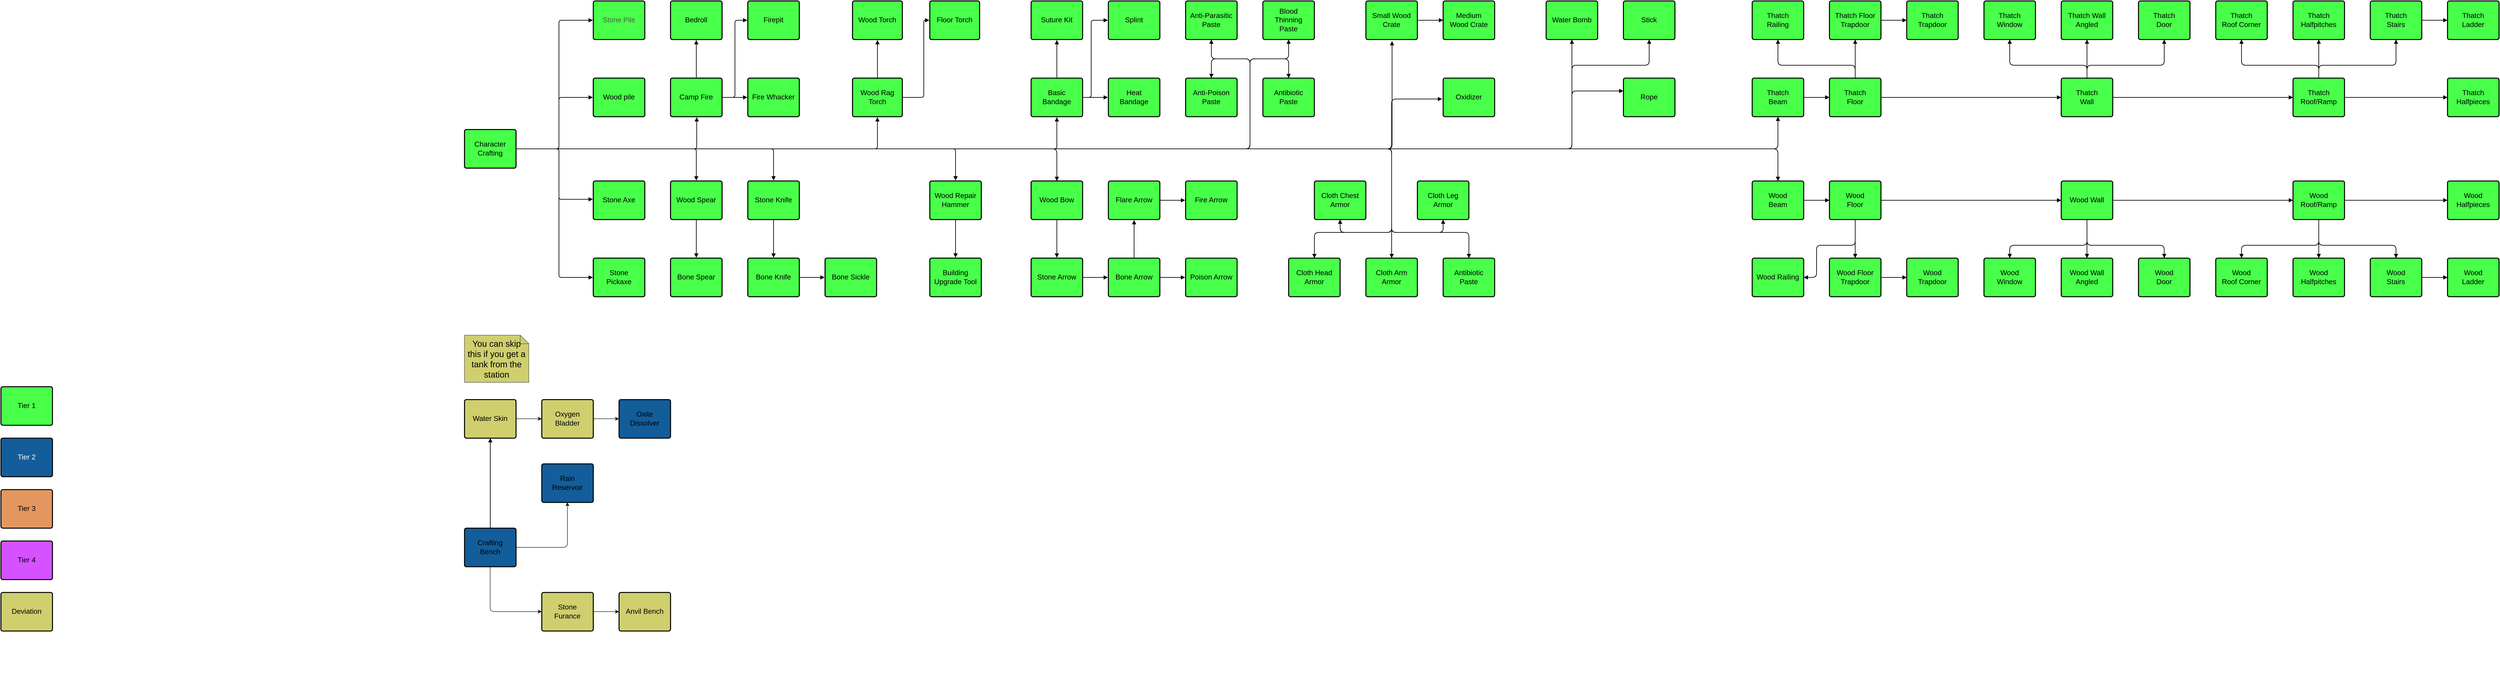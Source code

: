 <mxfile version="16.5.2" type="github">
  <diagram id="rRzekfHHQEF70Khm2-KE" name="Page-1">
    <mxGraphModel dx="2470" dy="960" grid="1" gridSize="15" guides="1" tooltips="1" connect="1" arrows="1" fold="1" page="0" pageScale="1" pageWidth="850" pageHeight="1100" math="0" shadow="0">
      <root>
        <mxCell id="0" />
        <mxCell id="1" parent="0" />
        <mxCell id="PEmLO8Mioou9qKizZvz7-9" style="edgeStyle=orthogonalEdgeStyle;shape=connector;rounded=1;orthogonalLoop=1;jettySize=auto;html=1;fontFamily=Helvetica;fontSize=16.7;startArrow=none;endArrow=block;endFill=1;strokeWidth=1.5;" parent="1" source="Ll6SlmnCo9xCi9tkevdO-1" target="Ll6SlmnCo9xCi9tkevdO-44" edge="1">
          <mxGeometry relative="1" as="geometry" />
        </mxCell>
        <mxCell id="PEmLO8Mioou9qKizZvz7-10" style="edgeStyle=orthogonalEdgeStyle;shape=connector;rounded=1;orthogonalLoop=1;jettySize=auto;html=1;entryX=0.5;entryY=1;entryDx=0;entryDy=0;fontFamily=Helvetica;fontSize=16.7;startArrow=none;endArrow=block;endFill=1;strokeWidth=1.5;" parent="1" source="Ll6SlmnCo9xCi9tkevdO-1" target="Ll6SlmnCo9xCi9tkevdO-58" edge="1">
          <mxGeometry relative="1" as="geometry">
            <Array as="points">
              <mxPoint x="1830" y="405" />
              <mxPoint x="1830" y="195" />
              <mxPoint x="1740" y="195" />
            </Array>
          </mxGeometry>
        </mxCell>
        <mxCell id="PEmLO8Mioou9qKizZvz7-11" style="edgeStyle=orthogonalEdgeStyle;shape=connector;rounded=1;orthogonalLoop=1;jettySize=auto;html=1;entryX=0.5;entryY=1;entryDx=0;entryDy=0;fontFamily=Helvetica;fontSize=16.7;startArrow=none;endArrow=block;endFill=1;strokeWidth=1.5;" parent="1" source="Ll6SlmnCo9xCi9tkevdO-1" target="Ll6SlmnCo9xCi9tkevdO-59" edge="1">
          <mxGeometry relative="1" as="geometry">
            <Array as="points">
              <mxPoint x="1830" y="405" />
              <mxPoint x="1830" y="195" />
              <mxPoint x="1920" y="195" />
            </Array>
          </mxGeometry>
        </mxCell>
        <mxCell id="PEmLO8Mioou9qKizZvz7-12" style="edgeStyle=orthogonalEdgeStyle;shape=connector;rounded=1;orthogonalLoop=1;jettySize=auto;html=1;fontFamily=Helvetica;fontSize=16.7;startArrow=none;endArrow=block;endFill=1;strokeWidth=1.5;entryX=0.5;entryY=0;entryDx=0;entryDy=0;" parent="1" source="Ll6SlmnCo9xCi9tkevdO-1" target="Ll6SlmnCo9xCi9tkevdO-57" edge="1">
          <mxGeometry relative="1" as="geometry">
            <mxPoint x="1815" y="210" as="targetPoint" />
            <Array as="points">
              <mxPoint x="1830" y="405" />
              <mxPoint x="1830" y="195" />
              <mxPoint x="1740" y="195" />
            </Array>
          </mxGeometry>
        </mxCell>
        <mxCell id="PEmLO8Mioou9qKizZvz7-13" style="edgeStyle=orthogonalEdgeStyle;shape=connector;rounded=1;orthogonalLoop=1;jettySize=auto;html=1;fontFamily=Helvetica;fontSize=16.7;startArrow=none;endArrow=block;endFill=1;strokeWidth=1.5;entryX=0.5;entryY=0;entryDx=0;entryDy=0;" parent="1" source="Ll6SlmnCo9xCi9tkevdO-1" target="Ll6SlmnCo9xCi9tkevdO-60" edge="1">
          <mxGeometry relative="1" as="geometry">
            <mxPoint x="2055" y="270" as="targetPoint" />
            <Array as="points">
              <mxPoint x="1830" y="405" />
              <mxPoint x="1830" y="195" />
              <mxPoint x="1920" y="195" />
            </Array>
          </mxGeometry>
        </mxCell>
        <mxCell id="PEmLO8Mioou9qKizZvz7-16" style="edgeStyle=orthogonalEdgeStyle;shape=connector;rounded=1;orthogonalLoop=1;jettySize=auto;html=1;entryX=0.508;entryY=1.039;entryDx=0;entryDy=0;entryPerimeter=0;fontFamily=Helvetica;fontSize=16.7;startArrow=none;endArrow=block;endFill=1;strokeWidth=1.5;" parent="1" source="Ll6SlmnCo9xCi9tkevdO-1" target="PEmLO8Mioou9qKizZvz7-3" edge="1">
          <mxGeometry relative="1" as="geometry" />
        </mxCell>
        <UserObject label="Character Crafting" lucidchartObjectId="u_BPGFiDnguB" id="Ll6SlmnCo9xCi9tkevdO-1">
          <mxCell style="html=1;overflow=block;blockSpacing=1;whiteSpace=wrap;fontSize=16.7;spacing=9;strokeOpacity=100;rounded=1;absoluteArcSize=1;arcSize=9;strokeWidth=2.3;fontColor=#ffffff;" parent="1" vertex="1">
            <mxGeometry y="360" width="120" height="90" as="geometry" />
          </mxCell>
        </UserObject>
        <UserObject label="" lucidchartObjectId="H_BPp4X-sTFV" id="Ll6SlmnCo9xCi9tkevdO-2">
          <mxCell style="html=1;jettySize=18;whiteSpace=wrap;fontSize=13;strokeWidth=1.5;rounded=1;arcSize=12;edgeStyle=orthogonalEdgeStyle;startArrow=none;endArrow=block;endFill=1;exitX=1.009;exitY=0.5;exitPerimeter=0;entryX=-0.009;entryY=0.5;entryPerimeter=0;" parent="1" source="Ll6SlmnCo9xCi9tkevdO-1" target="Ll6SlmnCo9xCi9tkevdO-3" edge="1">
            <mxGeometry width="100" height="100" relative="1" as="geometry">
              <Array as="points">
                <mxPoint x="220" y="405" />
                <mxPoint x="220" y="105" />
              </Array>
            </mxGeometry>
          </mxCell>
        </UserObject>
        <UserObject label="&lt;font color=&quot;#595959&quot;&gt;Stone Pile&lt;/font&gt;" lucidchartObjectId="I_BPqSDUbPAX" id="Ll6SlmnCo9xCi9tkevdO-3">
          <mxCell style="html=1;overflow=block;blockSpacing=1;whiteSpace=wrap;fontSize=16.7;spacing=9;strokeOpacity=100;rounded=1;absoluteArcSize=1;arcSize=9;strokeWidth=2.3;fontColor=#000;fillColor=#48ff49;" parent="1" vertex="1">
            <mxGeometry x="300" y="60" width="120" height="90" as="geometry" />
          </mxCell>
        </UserObject>
        <UserObject label="" lucidchartObjectId="N_BP8Tn_OD_2" id="Ll6SlmnCo9xCi9tkevdO-4">
          <mxCell style="html=1;jettySize=18;whiteSpace=wrap;fontSize=13;strokeWidth=1.5;rounded=1;arcSize=12;edgeStyle=orthogonalEdgeStyle;startArrow=none;endArrow=block;endFill=1;exitX=1.009;exitY=0.5;exitPerimeter=0;entryX=-0.009;entryY=0.5;entryPerimeter=0;" parent="1" source="Ll6SlmnCo9xCi9tkevdO-1" target="Ll6SlmnCo9xCi9tkevdO-5" edge="1">
            <mxGeometry width="100" height="100" relative="1" as="geometry">
              <Array as="points">
                <mxPoint x="220" y="405" />
                <mxPoint x="220" y="285" />
              </Array>
            </mxGeometry>
          </mxCell>
        </UserObject>
        <UserObject label="Wood pile" lucidchartObjectId="O_BPZkJiBm.c" id="Ll6SlmnCo9xCi9tkevdO-5">
          <mxCell style="html=1;overflow=block;blockSpacing=1;whiteSpace=wrap;fontSize=16.7;spacing=9;strokeOpacity=100;rounded=1;absoluteArcSize=1;arcSize=9;strokeWidth=2.3;fontColor=#ffffff;" parent="1" vertex="1">
            <mxGeometry x="300" y="240" width="120" height="90" as="geometry" />
          </mxCell>
        </UserObject>
        <UserObject label="" lucidchartObjectId="X_BPr38c6wYP" id="Ll6SlmnCo9xCi9tkevdO-6">
          <mxCell style="html=1;jettySize=18;whiteSpace=wrap;fontSize=13;strokeWidth=1.5;rounded=1;arcSize=12;edgeStyle=orthogonalEdgeStyle;startArrow=none;endArrow=block;endFill=1;exitX=1.009;exitY=0.5;exitPerimeter=0;entryX=-0.009;entryY=0.475;entryPerimeter=0;" parent="1" source="Ll6SlmnCo9xCi9tkevdO-1" target="Ll6SlmnCo9xCi9tkevdO-7" edge="1">
            <mxGeometry width="100" height="100" relative="1" as="geometry">
              <Array as="points">
                <mxPoint x="220" y="405" />
                <mxPoint x="220" y="523" />
              </Array>
            </mxGeometry>
          </mxCell>
        </UserObject>
        <UserObject label="Stone Axe" lucidchartObjectId="Y_BP5Q-G_znC" id="Ll6SlmnCo9xCi9tkevdO-7">
          <mxCell style="html=1;overflow=block;blockSpacing=1;whiteSpace=wrap;fontSize=16.7;spacing=9;strokeOpacity=100;rounded=1;absoluteArcSize=1;arcSize=9;strokeWidth=2.3;fontColor=#ffffff;" parent="1" vertex="1">
            <mxGeometry x="300" y="480" width="120" height="90" as="geometry" />
          </mxCell>
        </UserObject>
        <UserObject label="Stone Pickaxe" lucidchartObjectId="8_BPwkNQC5Gh" id="Ll6SlmnCo9xCi9tkevdO-8">
          <mxCell style="html=1;overflow=block;blockSpacing=1;whiteSpace=wrap;fontSize=16.7;spacing=9;strokeOpacity=100;rounded=1;absoluteArcSize=1;arcSize=9;strokeWidth=2.3;fontColor=#ffffff;" parent="1" vertex="1">
            <mxGeometry x="300" y="660" width="120" height="90" as="geometry" />
          </mxCell>
        </UserObject>
        <UserObject label="" lucidchartObjectId="..BPo7T~YsD4" id="Ll6SlmnCo9xCi9tkevdO-9">
          <mxCell style="html=1;jettySize=18;whiteSpace=wrap;fontSize=13;strokeWidth=1.5;rounded=1;arcSize=12;edgeStyle=orthogonalEdgeStyle;startArrow=none;endArrow=block;endFill=1;exitX=1.009;exitY=0.5;exitPerimeter=0;entryX=-0.009;entryY=0.5;entryPerimeter=0;" parent="1" source="Ll6SlmnCo9xCi9tkevdO-1" target="Ll6SlmnCo9xCi9tkevdO-8" edge="1">
            <mxGeometry width="100" height="100" relative="1" as="geometry">
              <Array as="points">
                <mxPoint x="220" y="405" />
                <mxPoint x="220" y="705" />
              </Array>
            </mxGeometry>
          </mxCell>
        </UserObject>
        <UserObject label="Camp Fire" lucidchartObjectId="m~BPZ36LLnPR" id="Ll6SlmnCo9xCi9tkevdO-10">
          <mxCell style="html=1;overflow=block;blockSpacing=1;whiteSpace=wrap;fontSize=16.7;spacing=9;strokeOpacity=100;rounded=1;absoluteArcSize=1;arcSize=9;strokeWidth=2.3;fontColor=#ffffff;" parent="1" vertex="1">
            <mxGeometry x="480" y="240" width="120" height="90" as="geometry" />
          </mxCell>
        </UserObject>
        <UserObject label="" lucidchartObjectId="O~BPa62-yU6X" id="Ll6SlmnCo9xCi9tkevdO-11">
          <mxCell style="html=1;jettySize=18;whiteSpace=wrap;fontSize=13;strokeWidth=1.5;rounded=1;arcSize=12;edgeStyle=orthogonalEdgeStyle;startArrow=none;endArrow=block;endFill=1;exitX=1.009;exitY=0.5;exitPerimeter=0;entryX=0.508;entryY=1.013;entryPerimeter=0;" parent="1" source="Ll6SlmnCo9xCi9tkevdO-1" target="Ll6SlmnCo9xCi9tkevdO-10" edge="1">
            <mxGeometry width="100" height="100" relative="1" as="geometry">
              <Array as="points" />
            </mxGeometry>
          </mxCell>
        </UserObject>
        <UserObject label="" lucidchartObjectId="Y~BPYHWkq6s2" id="Ll6SlmnCo9xCi9tkevdO-12">
          <mxCell style="html=1;jettySize=18;whiteSpace=wrap;fontSize=13;strokeWidth=1.5;rounded=1;arcSize=12;edgeStyle=orthogonalEdgeStyle;startArrow=none;endArrow=block;endFill=1;exitX=0.5;exitY=-0.012;exitPerimeter=0;entryX=0.5;entryY=1.013;entryPerimeter=0;" parent="1" source="Ll6SlmnCo9xCi9tkevdO-10" target="Ll6SlmnCo9xCi9tkevdO-13" edge="1">
            <mxGeometry width="100" height="100" relative="1" as="geometry">
              <Array as="points" />
            </mxGeometry>
          </mxCell>
        </UserObject>
        <UserObject label="Bedroll" lucidchartObjectId="Z~BPt7MjPGn2" id="Ll6SlmnCo9xCi9tkevdO-13">
          <mxCell style="html=1;overflow=block;blockSpacing=1;whiteSpace=wrap;fontSize=16.7;spacing=9;strokeOpacity=100;rounded=1;absoluteArcSize=1;arcSize=9;strokeWidth=2.3;fontColor=#ffffff;" parent="1" vertex="1">
            <mxGeometry x="480" y="60" width="120" height="90" as="geometry" />
          </mxCell>
        </UserObject>
        <UserObject label="" lucidchartObjectId="gbCP4P~I9XrF" id="Ll6SlmnCo9xCi9tkevdO-14">
          <mxCell style="html=1;jettySize=18;whiteSpace=wrap;fontSize=13;strokeWidth=1.5;rounded=1;arcSize=12;edgeStyle=orthogonalEdgeStyle;startArrow=none;endArrow=block;endFill=1;exitX=1.009;exitY=0.5;exitPerimeter=0;entryX=-0.009;entryY=0.5;entryPerimeter=0;" parent="1" source="Ll6SlmnCo9xCi9tkevdO-10" target="Ll6SlmnCo9xCi9tkevdO-15" edge="1">
            <mxGeometry width="100" height="100" relative="1" as="geometry">
              <Array as="points">
                <mxPoint x="630" y="285" />
                <mxPoint x="630" y="105" />
              </Array>
            </mxGeometry>
          </mxCell>
        </UserObject>
        <UserObject label="Firepit" lucidchartObjectId="hbCPNWkPi1j1" id="Ll6SlmnCo9xCi9tkevdO-15">
          <mxCell style="html=1;overflow=block;blockSpacing=1;whiteSpace=wrap;fontSize=16.7;spacing=9;strokeOpacity=100;rounded=1;absoluteArcSize=1;arcSize=9;strokeWidth=2.3;fontColor=#ffffff;" parent="1" vertex="1">
            <mxGeometry x="660" y="60" width="120" height="90" as="geometry" />
          </mxCell>
        </UserObject>
        <UserObject label="" lucidchartObjectId="zbCPveMLPmp4" id="Ll6SlmnCo9xCi9tkevdO-16">
          <mxCell style="html=1;jettySize=18;whiteSpace=wrap;fontSize=13;strokeWidth=1.5;rounded=1;arcSize=12;edgeStyle=orthogonalEdgeStyle;startArrow=none;endArrow=block;endFill=1;exitX=1.009;exitY=0.5;exitPerimeter=0;entryX=-0.009;entryY=0.5;entryPerimeter=0;" parent="1" source="Ll6SlmnCo9xCi9tkevdO-10" target="Ll6SlmnCo9xCi9tkevdO-17" edge="1">
            <mxGeometry width="100" height="100" relative="1" as="geometry">
              <Array as="points" />
            </mxGeometry>
          </mxCell>
        </UserObject>
        <UserObject label="Fire Whacker" lucidchartObjectId="AbCPx_nHZjYF" id="Ll6SlmnCo9xCi9tkevdO-17">
          <mxCell style="html=1;overflow=block;blockSpacing=1;whiteSpace=wrap;fontSize=16.7;spacing=9;strokeOpacity=100;rounded=1;absoluteArcSize=1;arcSize=9;strokeWidth=2.3;fontColor=#ffffff;" parent="1" vertex="1">
            <mxGeometry x="660" y="240" width="120" height="90" as="geometry" />
          </mxCell>
        </UserObject>
        <UserObject label="Wood Spear" lucidchartObjectId="0bCPyFjNDxt0" id="Ll6SlmnCo9xCi9tkevdO-18">
          <mxCell style="html=1;overflow=block;blockSpacing=1;whiteSpace=wrap;fontSize=16.7;spacing=9;strokeOpacity=100;rounded=1;absoluteArcSize=1;arcSize=9;strokeWidth=2.3;fontColor=#ffffff;" parent="1" vertex="1">
            <mxGeometry x="480" y="480" width="120" height="90" as="geometry" />
          </mxCell>
        </UserObject>
        <UserObject label="" lucidchartObjectId="9bCP.TVr~Gpa" id="Ll6SlmnCo9xCi9tkevdO-19">
          <mxCell style="html=1;jettySize=18;whiteSpace=wrap;fontSize=13;strokeWidth=1.5;rounded=1;arcSize=12;edgeStyle=orthogonalEdgeStyle;startArrow=none;endArrow=block;endFill=1;exitX=0.5;exitY=1.013;exitPerimeter=0;entryX=0.5;entryY=-0.012;entryPerimeter=0;" parent="1" source="Ll6SlmnCo9xCi9tkevdO-18" target="Ll6SlmnCo9xCi9tkevdO-20" edge="1">
            <mxGeometry width="100" height="100" relative="1" as="geometry">
              <Array as="points" />
            </mxGeometry>
          </mxCell>
        </UserObject>
        <UserObject label="Bone Spear" lucidchartObjectId="9bCPvY.9jizp" id="Ll6SlmnCo9xCi9tkevdO-20">
          <mxCell style="html=1;overflow=block;blockSpacing=1;whiteSpace=wrap;fontSize=16.7;spacing=9;strokeOpacity=100;rounded=1;absoluteArcSize=1;arcSize=9;strokeWidth=2.3;fontColor=#ffffff;" parent="1" vertex="1">
            <mxGeometry x="480" y="660" width="120" height="90" as="geometry" />
          </mxCell>
        </UserObject>
        <UserObject label="" lucidchartObjectId="kiCP-3K6-2XL" id="Ll6SlmnCo9xCi9tkevdO-21">
          <mxCell style="html=1;jettySize=18;whiteSpace=wrap;fontSize=13;strokeWidth=1.5;rounded=1;arcSize=12;edgeStyle=orthogonalEdgeStyle;startArrow=none;endArrow=block;endFill=1;exitX=1.009;exitY=0.5;exitPerimeter=0;entryX=0.5;entryY=-0.012;entryPerimeter=0;" parent="1" source="Ll6SlmnCo9xCi9tkevdO-1" target="Ll6SlmnCo9xCi9tkevdO-18" edge="1">
            <mxGeometry width="100" height="100" relative="1" as="geometry">
              <Array as="points" />
            </mxGeometry>
          </mxCell>
        </UserObject>
        <UserObject label="Stone Knife" lucidchartObjectId="DiCPni2tE8rD" id="Ll6SlmnCo9xCi9tkevdO-22">
          <mxCell style="html=1;overflow=block;blockSpacing=1;whiteSpace=wrap;fontSize=16.7;spacing=9;strokeOpacity=100;rounded=1;absoluteArcSize=1;arcSize=9;strokeWidth=2.3;fontColor=#ffffff;" parent="1" vertex="1">
            <mxGeometry x="660" y="480" width="120" height="90" as="geometry" />
          </mxCell>
        </UserObject>
        <UserObject label="" lucidchartObjectId="TiCPVjLU_8wO" id="Ll6SlmnCo9xCi9tkevdO-23">
          <mxCell style="html=1;jettySize=18;whiteSpace=wrap;fontSize=13;strokeWidth=1.5;rounded=1;arcSize=12;edgeStyle=orthogonalEdgeStyle;startArrow=none;endArrow=block;endFill=1;exitX=0.5;exitY=1.013;exitPerimeter=0;entryX=0.5;entryY=-0.012;entryPerimeter=0;" parent="1" source="Ll6SlmnCo9xCi9tkevdO-22" target="Ll6SlmnCo9xCi9tkevdO-24" edge="1">
            <mxGeometry width="100" height="100" relative="1" as="geometry">
              <Array as="points" />
            </mxGeometry>
          </mxCell>
        </UserObject>
        <UserObject label="Bone Knife" lucidchartObjectId="UiCPd2ayhX7t" id="Ll6SlmnCo9xCi9tkevdO-24">
          <mxCell style="html=1;overflow=block;blockSpacing=1;whiteSpace=wrap;fontSize=16.7;spacing=9;strokeOpacity=100;rounded=1;absoluteArcSize=1;arcSize=9;strokeWidth=2.3;fontColor=#ffffff;" parent="1" vertex="1">
            <mxGeometry x="660" y="660" width="120" height="90" as="geometry" />
          </mxCell>
        </UserObject>
        <UserObject label="" lucidchartObjectId=".iCPRyIr9Cb5" id="Ll6SlmnCo9xCi9tkevdO-25">
          <mxCell style="html=1;jettySize=18;whiteSpace=wrap;fontSize=13;strokeWidth=1.5;rounded=1;arcSize=12;edgeStyle=orthogonalEdgeStyle;startArrow=none;endArrow=block;endFill=1;exitX=1.009;exitY=0.5;exitPerimeter=0;entryX=0.5;entryY=-0.013;entryPerimeter=0;" parent="1" source="Ll6SlmnCo9xCi9tkevdO-1" target="Ll6SlmnCo9xCi9tkevdO-22" edge="1">
            <mxGeometry width="100" height="100" relative="1" as="geometry">
              <Array as="points" />
            </mxGeometry>
          </mxCell>
        </UserObject>
        <UserObject label="" lucidchartObjectId="ljCP1IuRaDb0" id="Ll6SlmnCo9xCi9tkevdO-26">
          <mxCell style="html=1;jettySize=18;whiteSpace=wrap;fontSize=13;strokeWidth=1.5;rounded=1;arcSize=12;edgeStyle=orthogonalEdgeStyle;startArrow=none;endArrow=block;endFill=1;exitX=1.009;exitY=0.5;exitPerimeter=0;entryX=-0.009;entryY=0.5;entryPerimeter=0;" parent="1" source="Ll6SlmnCo9xCi9tkevdO-24" target="Ll6SlmnCo9xCi9tkevdO-27" edge="1">
            <mxGeometry width="100" height="100" relative="1" as="geometry">
              <Array as="points" />
            </mxGeometry>
          </mxCell>
        </UserObject>
        <UserObject label="Bone Sickle" lucidchartObjectId="mjCPNi4_uxHu" id="Ll6SlmnCo9xCi9tkevdO-27">
          <mxCell style="html=1;overflow=block;blockSpacing=1;whiteSpace=wrap;fontSize=16.7;spacing=9;strokeOpacity=100;rounded=1;absoluteArcSize=1;arcSize=9;strokeWidth=2.3;fontColor=#ffffff;" parent="1" vertex="1">
            <mxGeometry x="840" y="660" width="120" height="90" as="geometry" />
          </mxCell>
        </UserObject>
        <UserObject label="Wood Torch" lucidchartObjectId="NjCPfoWaLX8s" id="Ll6SlmnCo9xCi9tkevdO-28">
          <mxCell style="html=1;overflow=block;blockSpacing=1;whiteSpace=wrap;fontSize=16.7;spacing=9;strokeOpacity=100;rounded=1;absoluteArcSize=1;arcSize=9;strokeWidth=2.3;fontColor=#ffffff;" parent="1" vertex="1">
            <mxGeometry x="904" y="60" width="116" height="90" as="geometry" />
          </mxCell>
        </UserObject>
        <UserObject label="Wood Rag Torch" lucidchartObjectId="XjCPkU5Gd-JE" id="Ll6SlmnCo9xCi9tkevdO-29">
          <mxCell style="html=1;overflow=block;blockSpacing=1;whiteSpace=wrap;fontSize=16.7;spacing=9;strokeOpacity=100;rounded=1;absoluteArcSize=1;arcSize=9;strokeWidth=2.3;fontColor=#ffffff;" parent="1" vertex="1">
            <mxGeometry x="904" y="240" width="116" height="90" as="geometry" />
          </mxCell>
        </UserObject>
        <UserObject label="" lucidchartObjectId="-jCPkoOa--Ug" id="Ll6SlmnCo9xCi9tkevdO-30">
          <mxCell style="html=1;jettySize=18;whiteSpace=wrap;fontSize=13;strokeWidth=1.5;rounded=1;arcSize=12;edgeStyle=orthogonalEdgeStyle;startArrow=none;endArrow=block;endFill=1;exitX=1.009;exitY=0.5;exitPerimeter=0;entryX=0.5;entryY=1.013;entryPerimeter=0;" parent="1" source="Ll6SlmnCo9xCi9tkevdO-1" target="Ll6SlmnCo9xCi9tkevdO-29" edge="1">
            <mxGeometry width="100" height="100" relative="1" as="geometry">
              <Array as="points" />
            </mxGeometry>
          </mxCell>
        </UserObject>
        <UserObject label="" lucidchartObjectId="~jCPqyXbzsTr" id="Ll6SlmnCo9xCi9tkevdO-31">
          <mxCell style="html=1;jettySize=18;whiteSpace=wrap;fontSize=13;strokeWidth=1.5;rounded=1;arcSize=12;edgeStyle=orthogonalEdgeStyle;startArrow=none;endArrow=block;endFill=1;exitX=0.5;exitY=-0.013;exitPerimeter=0;entryX=0.5;entryY=1.013;entryPerimeter=0;" parent="1" source="Ll6SlmnCo9xCi9tkevdO-29" target="Ll6SlmnCo9xCi9tkevdO-28" edge="1">
            <mxGeometry width="100" height="100" relative="1" as="geometry">
              <Array as="points" />
            </mxGeometry>
          </mxCell>
        </UserObject>
        <UserObject label="Building Upgrade Tool" lucidchartObjectId="FkCPaop_36B8" id="Ll6SlmnCo9xCi9tkevdO-32">
          <mxCell style="html=1;overflow=block;blockSpacing=1;whiteSpace=wrap;fontSize=16.7;spacing=9;strokeOpacity=100;rounded=1;absoluteArcSize=1;arcSize=9;strokeWidth=2.3;fontColor=#ffffff;" parent="1" vertex="1">
            <mxGeometry x="1084" y="660" width="120" height="90" as="geometry" />
          </mxCell>
        </UserObject>
        <UserObject label="Wood Repair Hammer" lucidchartObjectId="SkCPNsp~cqIT" id="Ll6SlmnCo9xCi9tkevdO-33">
          <mxCell style="html=1;overflow=block;blockSpacing=1;whiteSpace=wrap;fontSize=16.7;spacing=9;strokeOpacity=100;rounded=1;absoluteArcSize=1;arcSize=9;strokeWidth=2.3;fontColor=#ffffff;" parent="1" vertex="1">
            <mxGeometry x="1084" y="480" width="120" height="90" as="geometry" />
          </mxCell>
        </UserObject>
        <UserObject label="" lucidchartObjectId="ZkCPeKj-GK6g" id="Ll6SlmnCo9xCi9tkevdO-34">
          <mxCell style="html=1;jettySize=18;whiteSpace=wrap;fontSize=13;strokeWidth=1.5;rounded=1;arcSize=12;edgeStyle=orthogonalEdgeStyle;startArrow=none;endArrow=block;endFill=1;exitX=0.5;exitY=1.013;exitPerimeter=0;entryX=0.5;entryY=-0.013;entryPerimeter=0;" parent="1" source="Ll6SlmnCo9xCi9tkevdO-33" target="Ll6SlmnCo9xCi9tkevdO-32" edge="1">
            <mxGeometry width="100" height="100" relative="1" as="geometry">
              <Array as="points" />
            </mxGeometry>
          </mxCell>
        </UserObject>
        <UserObject label="" lucidchartObjectId="4kCPnIZIU0An" id="Ll6SlmnCo9xCi9tkevdO-35">
          <mxCell style="html=1;jettySize=18;whiteSpace=wrap;fontSize=13;strokeWidth=1.5;rounded=1;arcSize=12;edgeStyle=orthogonalEdgeStyle;startArrow=none;endArrow=block;endFill=1;exitX=1.009;exitY=0.5;exitPerimeter=0;entryX=0.5;entryY=-0.013;entryPerimeter=0;" parent="1" source="Ll6SlmnCo9xCi9tkevdO-1" target="Ll6SlmnCo9xCi9tkevdO-33" edge="1">
            <mxGeometry width="100" height="100" relative="1" as="geometry">
              <Array as="points" />
            </mxGeometry>
          </mxCell>
        </UserObject>
        <UserObject label="Basic Bandage" lucidchartObjectId="_kCP5BGV8mZ8" id="Ll6SlmnCo9xCi9tkevdO-36">
          <mxCell style="html=1;overflow=block;blockSpacing=1;whiteSpace=wrap;fontSize=16.7;spacing=9;strokeOpacity=100;rounded=1;absoluteArcSize=1;arcSize=9;strokeWidth=2.3;fontColor=#000;fillColor=#48ff49;" parent="1" vertex="1">
            <mxGeometry x="1320" y="240" width="120" height="90" as="geometry" />
          </mxCell>
        </UserObject>
        <UserObject label="" lucidchartObjectId="BlCPuP3NP.qO" id="Ll6SlmnCo9xCi9tkevdO-37">
          <mxCell style="html=1;jettySize=18;whiteSpace=wrap;fontSize=13;strokeWidth=1.5;rounded=1;arcSize=12;edgeStyle=orthogonalEdgeStyle;startArrow=none;endArrow=block;endFill=1;exitX=0.5;exitY=-0.013;exitPerimeter=0;entryX=0.5;entryY=1.013;entryPerimeter=0;" parent="1" source="Ll6SlmnCo9xCi9tkevdO-36" target="Ll6SlmnCo9xCi9tkevdO-38" edge="1">
            <mxGeometry width="100" height="100" relative="1" as="geometry">
              <Array as="points" />
            </mxGeometry>
          </mxCell>
        </UserObject>
        <UserObject label="Suture Kit" lucidchartObjectId="ClCPImLDUexu" id="Ll6SlmnCo9xCi9tkevdO-38">
          <mxCell style="html=1;overflow=block;blockSpacing=1;whiteSpace=wrap;fontSize=16.7;spacing=9;strokeOpacity=100;rounded=1;absoluteArcSize=1;arcSize=9;strokeWidth=2.3;fontColor=#000;fillColor=#48ff49;" parent="1" vertex="1">
            <mxGeometry x="1320" y="60" width="120" height="90" as="geometry" />
          </mxCell>
        </UserObject>
        <UserObject label="" lucidchartObjectId="rmCPF1wiyj0F" id="Ll6SlmnCo9xCi9tkevdO-39">
          <mxCell style="html=1;jettySize=18;whiteSpace=wrap;fontSize=13;strokeWidth=1.5;rounded=1;arcSize=12;edgeStyle=orthogonalEdgeStyle;startArrow=none;endArrow=block;endFill=1;exitX=1.009;exitY=0.5;exitPerimeter=0;entryX=0.5;entryY=1.013;entryPerimeter=0;" parent="1" source="Ll6SlmnCo9xCi9tkevdO-1" target="Ll6SlmnCo9xCi9tkevdO-36" edge="1">
            <mxGeometry width="100" height="100" relative="1" as="geometry">
              <Array as="points" />
            </mxGeometry>
          </mxCell>
        </UserObject>
        <UserObject label="" lucidchartObjectId="hnCP7O0cIXPL" id="Ll6SlmnCo9xCi9tkevdO-40">
          <mxCell style="html=1;jettySize=18;whiteSpace=wrap;fontSize=13;strokeWidth=1.5;rounded=1;arcSize=12;edgeStyle=orthogonalEdgeStyle;startArrow=none;endArrow=block;endFill=1;exitX=1.009;exitY=0.5;exitPerimeter=0;entryX=-0.009;entryY=0.5;entryPerimeter=0;" parent="1" source="Ll6SlmnCo9xCi9tkevdO-36" target="Ll6SlmnCo9xCi9tkevdO-41" edge="1">
            <mxGeometry width="100" height="100" relative="1" as="geometry">
              <Array as="points" />
            </mxGeometry>
          </mxCell>
        </UserObject>
        <UserObject label="Heat Bandage" lucidchartObjectId="inCPRJHLFMFV" id="Ll6SlmnCo9xCi9tkevdO-41">
          <mxCell style="html=1;overflow=block;blockSpacing=1;whiteSpace=wrap;fontSize=16.7;spacing=9;strokeOpacity=100;rounded=1;absoluteArcSize=1;arcSize=9;strokeWidth=2.3;fontColor=#000;fillColor=#48ff49;" parent="1" vertex="1">
            <mxGeometry x="1500" y="240" width="120" height="90" as="geometry" />
          </mxCell>
        </UserObject>
        <UserObject label="Splint" lucidchartObjectId="xnCPvxHndka4" id="Ll6SlmnCo9xCi9tkevdO-42">
          <mxCell style="html=1;overflow=block;blockSpacing=1;whiteSpace=wrap;fontSize=16.7;spacing=9;strokeOpacity=100;rounded=1;absoluteArcSize=1;arcSize=9;strokeWidth=2.3;fontColor=#000;fillColor=#48ff49;" parent="1" vertex="1">
            <mxGeometry x="1500" y="60" width="120" height="90" as="geometry" />
          </mxCell>
        </UserObject>
        <UserObject label="" lucidchartObjectId="NnCP2bfcHP.Y" id="Ll6SlmnCo9xCi9tkevdO-43">
          <mxCell style="html=1;jettySize=18;whiteSpace=wrap;fontSize=13;strokeWidth=1.5;rounded=1;arcSize=12;edgeStyle=orthogonalEdgeStyle;startArrow=none;endArrow=block;endFill=1;exitX=1.009;exitY=0.5;exitPerimeter=0;entryX=-0.009;entryY=0.5;entryPerimeter=0;" parent="1" source="Ll6SlmnCo9xCi9tkevdO-36" target="Ll6SlmnCo9xCi9tkevdO-42" edge="1">
            <mxGeometry width="100" height="100" relative="1" as="geometry">
              <Array as="points">
                <mxPoint x="1460" y="285" />
                <mxPoint x="1460" y="105" />
              </Array>
            </mxGeometry>
          </mxCell>
        </UserObject>
        <UserObject label="Wood Bow" lucidchartObjectId="soCP9eVfctdo" id="Ll6SlmnCo9xCi9tkevdO-44">
          <mxCell style="html=1;overflow=block;blockSpacing=1;whiteSpace=wrap;fontSize=16.7;spacing=9;strokeOpacity=100;rounded=1;absoluteArcSize=1;arcSize=9;strokeWidth=2.3;fontColor=#ffffff;" parent="1" vertex="1">
            <mxGeometry x="1320" y="480" width="120" height="90" as="geometry" />
          </mxCell>
        </UserObject>
        <UserObject label="Floor Torch" lucidchartObjectId="0oCPBDUv6IJo" id="Ll6SlmnCo9xCi9tkevdO-45">
          <mxCell style="html=1;overflow=block;blockSpacing=1;whiteSpace=wrap;fontSize=16.7;spacing=9;strokeOpacity=100;rounded=1;absoluteArcSize=1;arcSize=9;strokeWidth=2.3;fontColor=#ffffff;" parent="1" vertex="1">
            <mxGeometry x="1084" y="60" width="116" height="90" as="geometry" />
          </mxCell>
        </UserObject>
        <UserObject label="" lucidchartObjectId="9oCPAgSTg2dO" id="Ll6SlmnCo9xCi9tkevdO-46">
          <mxCell style="html=1;jettySize=18;whiteSpace=wrap;fontSize=13;strokeWidth=1.5;rounded=1;arcSize=12;edgeStyle=orthogonalEdgeStyle;startArrow=none;endArrow=block;endFill=1;exitX=1.009;exitY=0.5;exitPerimeter=0;entryX=-0.009;entryY=0.5;entryPerimeter=0;" parent="1" source="Ll6SlmnCo9xCi9tkevdO-29" target="Ll6SlmnCo9xCi9tkevdO-45" edge="1">
            <mxGeometry width="100" height="100" relative="1" as="geometry">
              <Array as="points">
                <mxPoint x="1070" y="285" />
                <mxPoint x="1070" y="105" />
              </Array>
            </mxGeometry>
          </mxCell>
        </UserObject>
        <UserObject label="" lucidchartObjectId="CpCPfpf-9aIL" id="Ll6SlmnCo9xCi9tkevdO-47">
          <mxCell style="html=1;jettySize=18;whiteSpace=wrap;fontSize=13;strokeWidth=1.5;rounded=1;arcSize=12;edgeStyle=orthogonalEdgeStyle;startArrow=none;endArrow=block;endFill=1;exitX=0.5;exitY=1.013;exitPerimeter=0;entryX=0.5;entryY=-0.012;entryPerimeter=0;" parent="1" source="Ll6SlmnCo9xCi9tkevdO-44" target="Ll6SlmnCo9xCi9tkevdO-48" edge="1">
            <mxGeometry width="100" height="100" relative="1" as="geometry">
              <Array as="points" />
            </mxGeometry>
          </mxCell>
        </UserObject>
        <UserObject label="Stone Arrow" lucidchartObjectId="DpCP2Eaae.8H" id="Ll6SlmnCo9xCi9tkevdO-48">
          <mxCell style="html=1;overflow=block;blockSpacing=1;whiteSpace=wrap;fontSize=16.7;spacing=9;strokeOpacity=100;rounded=1;absoluteArcSize=1;arcSize=9;strokeWidth=2.3;fontColor=#ffffff;" parent="1" vertex="1">
            <mxGeometry x="1320" y="660" width="120" height="90" as="geometry" />
          </mxCell>
        </UserObject>
        <UserObject label="" lucidchartObjectId="6pCPRLMFEYzP" id="Ll6SlmnCo9xCi9tkevdO-49">
          <mxCell style="html=1;jettySize=18;whiteSpace=wrap;fontSize=13;strokeWidth=1.5;rounded=1;arcSize=12;edgeStyle=orthogonalEdgeStyle;startArrow=none;endArrow=block;endFill=1;exitX=1.009;exitY=0.5;exitPerimeter=0;entryX=-0.009;entryY=0.5;entryPerimeter=0;" parent="1" source="Ll6SlmnCo9xCi9tkevdO-48" target="Ll6SlmnCo9xCi9tkevdO-50" edge="1">
            <mxGeometry width="100" height="100" relative="1" as="geometry">
              <Array as="points" />
            </mxGeometry>
          </mxCell>
        </UserObject>
        <UserObject label="Bone Arrow" lucidchartObjectId="7pCPZ1x_f7pm" id="Ll6SlmnCo9xCi9tkevdO-50">
          <mxCell style="html=1;overflow=block;blockSpacing=1;whiteSpace=wrap;fontSize=16.7;spacing=9;strokeOpacity=100;rounded=1;absoluteArcSize=1;arcSize=9;strokeWidth=2.3;fontColor=#000;fillColor=#48ff49;" parent="1" vertex="1">
            <mxGeometry x="1500" y="660" width="120" height="90" as="geometry" />
          </mxCell>
        </UserObject>
        <UserObject label="" lucidchartObjectId="aqCPHMb0PwwD" id="Ll6SlmnCo9xCi9tkevdO-51">
          <mxCell style="html=1;jettySize=18;whiteSpace=wrap;fontSize=13;strokeWidth=1.5;rounded=1;arcSize=12;edgeStyle=orthogonalEdgeStyle;startArrow=none;endArrow=block;endFill=1;exitX=0.5;exitY=-0.013;exitPerimeter=0;entryX=0.5;entryY=1.013;entryPerimeter=0;" parent="1" source="Ll6SlmnCo9xCi9tkevdO-50" target="Ll6SlmnCo9xCi9tkevdO-52" edge="1">
            <mxGeometry width="100" height="100" relative="1" as="geometry">
              <Array as="points" />
            </mxGeometry>
          </mxCell>
        </UserObject>
        <UserObject label="Flare Arrow" lucidchartObjectId="dqCP8PIB~_1w" id="Ll6SlmnCo9xCi9tkevdO-52">
          <mxCell style="html=1;overflow=block;blockSpacing=1;whiteSpace=wrap;fontSize=16.7;spacing=9;strokeOpacity=100;rounded=1;absoluteArcSize=1;arcSize=9;strokeWidth=2.3;fontColor=#000;fillColor=#48ff49;" parent="1" vertex="1">
            <mxGeometry x="1500" y="480" width="120" height="90" as="geometry" />
          </mxCell>
        </UserObject>
        <UserObject label="" lucidchartObjectId="oqCPp.f_A3Km" id="Ll6SlmnCo9xCi9tkevdO-53">
          <mxCell style="html=1;jettySize=18;whiteSpace=wrap;fontSize=13;strokeWidth=1.5;rounded=1;arcSize=12;edgeStyle=orthogonalEdgeStyle;startArrow=none;endArrow=block;endFill=1;exitX=1.009;exitY=0.5;exitPerimeter=0;entryX=-0.009;entryY=0.5;entryPerimeter=0;" parent="1" source="Ll6SlmnCo9xCi9tkevdO-52" target="Ll6SlmnCo9xCi9tkevdO-54" edge="1">
            <mxGeometry width="100" height="100" relative="1" as="geometry">
              <Array as="points" />
            </mxGeometry>
          </mxCell>
        </UserObject>
        <UserObject label="Fire Arrow" lucidchartObjectId="qqCPw2HN394B" id="Ll6SlmnCo9xCi9tkevdO-54">
          <mxCell style="html=1;overflow=block;blockSpacing=1;whiteSpace=wrap;fontSize=16.7;spacing=9;strokeOpacity=100;rounded=1;absoluteArcSize=1;arcSize=9;strokeWidth=2.3;fontColor=#000;fillColor=#48ff49;" parent="1" vertex="1">
            <mxGeometry x="1680" y="480" width="120" height="90" as="geometry" />
          </mxCell>
        </UserObject>
        <UserObject label="" lucidchartObjectId="wqCPvKt36-xp" id="Ll6SlmnCo9xCi9tkevdO-55">
          <mxCell style="html=1;jettySize=18;whiteSpace=wrap;fontSize=13;strokeWidth=1.5;rounded=1;arcSize=12;edgeStyle=orthogonalEdgeStyle;startArrow=none;endArrow=block;endFill=1;exitX=1.009;exitY=0.5;exitPerimeter=0;entryX=-0.009;entryY=0.5;entryPerimeter=0;" parent="1" source="Ll6SlmnCo9xCi9tkevdO-50" target="Ll6SlmnCo9xCi9tkevdO-56" edge="1">
            <mxGeometry width="100" height="100" relative="1" as="geometry">
              <Array as="points" />
            </mxGeometry>
          </mxCell>
        </UserObject>
        <UserObject label="Poison Arrow" lucidchartObjectId="yqCPa7FqjyKV" id="Ll6SlmnCo9xCi9tkevdO-56">
          <mxCell style="html=1;overflow=block;blockSpacing=1;whiteSpace=wrap;fontSize=16.7;spacing=9;strokeOpacity=100;rounded=1;absoluteArcSize=1;arcSize=9;strokeWidth=2.3;fontColor=#000;fillColor=#48ff49;" parent="1" vertex="1">
            <mxGeometry x="1680" y="660" width="120" height="90" as="geometry" />
          </mxCell>
        </UserObject>
        <UserObject label="Anti-Poison Paste" lucidchartObjectId="PqCPc58l.CzU" id="Ll6SlmnCo9xCi9tkevdO-57">
          <mxCell style="html=1;overflow=block;blockSpacing=1;whiteSpace=wrap;fontSize=16.7;spacing=9;strokeOpacity=100;rounded=1;absoluteArcSize=1;arcSize=9;strokeWidth=2.3;fontColor=#000;fillColor=#48ff49;" parent="1" vertex="1">
            <mxGeometry x="1680" y="240" width="120" height="90" as="geometry" />
          </mxCell>
        </UserObject>
        <UserObject label="Anti-Parasitic Paste" lucidchartObjectId=".qCP9QTMKTPM" id="Ll6SlmnCo9xCi9tkevdO-58">
          <mxCell style="html=1;overflow=block;blockSpacing=1;whiteSpace=wrap;fontSize=16.7;spacing=9;strokeOpacity=100;rounded=1;absoluteArcSize=1;arcSize=9;strokeWidth=2.3;fontColor=#000;fillColor=#48ff49;" parent="1" vertex="1">
            <mxGeometry x="1680" y="60" width="120" height="90" as="geometry" />
          </mxCell>
        </UserObject>
        <UserObject label="Blood Thinning Paste" lucidchartObjectId="nrCP6l9zcHXE" id="Ll6SlmnCo9xCi9tkevdO-59">
          <mxCell style="html=1;overflow=block;blockSpacing=1;whiteSpace=wrap;fontSize=16.7;spacing=9;strokeOpacity=100;rounded=1;absoluteArcSize=1;arcSize=9;strokeWidth=2.3;fontColor=#000;fillColor=#48ff49;" parent="1" vertex="1">
            <mxGeometry x="1860" y="60" width="120" height="90" as="geometry" />
          </mxCell>
        </UserObject>
        <UserObject label="Antibiotic Paste" lucidchartObjectId="yrCP56Y~xQKt" id="Ll6SlmnCo9xCi9tkevdO-60">
          <mxCell style="html=1;overflow=block;blockSpacing=1;whiteSpace=wrap;fontSize=16.7;spacing=9;strokeOpacity=100;rounded=1;absoluteArcSize=1;arcSize=9;strokeWidth=2.3;fontColor=#000;fillColor=#48ff49;" parent="1" vertex="1">
            <mxGeometry x="1860" y="240" width="120" height="90" as="geometry" />
          </mxCell>
        </UserObject>
        <mxCell id="PEmLO8Mioou9qKizZvz7-6" value="" style="edgeStyle=orthogonalEdgeStyle;curved=0;rounded=1;sketch=0;orthogonalLoop=1;jettySize=auto;html=1;endArrow=block;fontSize=13;strokeWidth=1.5;arcSize=12;startArrow=none;endFill=1;" parent="1" source="PEmLO8Mioou9qKizZvz7-3" target="PEmLO8Mioou9qKizZvz7-5" edge="1">
          <mxGeometry relative="1" as="geometry" />
        </mxCell>
        <UserObject label="Small Wood Crate" lucidchartObjectId="yrCP56Y~xQKt" id="PEmLO8Mioou9qKizZvz7-3">
          <mxCell style="html=1;overflow=block;blockSpacing=1;whiteSpace=wrap;fontSize=16.7;spacing=9;strokeOpacity=100;rounded=1;absoluteArcSize=1;arcSize=9;strokeWidth=2.3;fontColor=#000;fillColor=#48ff49;" parent="1" vertex="1">
            <mxGeometry x="2100" y="60" width="120" height="90" as="geometry" />
          </mxCell>
        </UserObject>
        <UserObject label="Medium Wood Crate" lucidchartObjectId="yrCP56Y~xQKt" id="PEmLO8Mioou9qKizZvz7-5">
          <mxCell style="html=1;overflow=block;blockSpacing=1;whiteSpace=wrap;fontSize=16.7;spacing=9;strokeOpacity=100;rounded=1;absoluteArcSize=1;arcSize=9;strokeWidth=2.3;fontColor=#000;fillColor=#48ff49;" parent="1" vertex="1">
            <mxGeometry x="2280" y="60" width="120" height="90" as="geometry" />
          </mxCell>
        </UserObject>
        <UserObject label="Oxidizer" lucidchartObjectId="yrCP56Y~xQKt" id="PEmLO8Mioou9qKizZvz7-8">
          <mxCell style="html=1;overflow=block;blockSpacing=1;whiteSpace=wrap;fontSize=16.7;spacing=9;strokeOpacity=100;rounded=1;absoluteArcSize=1;arcSize=9;strokeWidth=2.3;fontColor=#000;fillColor=#48ff49;" parent="1" vertex="1">
            <mxGeometry x="2280" y="240" width="120" height="90" as="geometry" />
          </mxCell>
        </UserObject>
        <mxCell id="PEmLO8Mioou9qKizZvz7-17" style="edgeStyle=orthogonalEdgeStyle;shape=connector;rounded=1;orthogonalLoop=1;jettySize=auto;html=1;entryX=-0.02;entryY=0.542;entryDx=0;entryDy=0;entryPerimeter=0;fontFamily=Helvetica;fontSize=16.7;startArrow=none;endArrow=block;endFill=1;strokeWidth=1.5;" parent="1" source="Ll6SlmnCo9xCi9tkevdO-1" target="PEmLO8Mioou9qKizZvz7-8" edge="1">
          <mxGeometry relative="1" as="geometry">
            <mxPoint x="120" y="405.0" as="sourcePoint" />
            <mxPoint x="2160.96" y="153.51" as="targetPoint" />
            <Array as="points">
              <mxPoint x="2160" y="405" />
              <mxPoint x="2160" y="289" />
            </Array>
          </mxGeometry>
        </mxCell>
        <UserObject label="Cloth Leg Armor" lucidchartObjectId="yrCP56Y~xQKt" id="PEmLO8Mioou9qKizZvz7-18">
          <mxCell style="html=1;overflow=block;blockSpacing=1;whiteSpace=wrap;fontSize=16.7;spacing=9;strokeOpacity=100;rounded=1;absoluteArcSize=1;arcSize=9;strokeWidth=2.3;fontColor=#000;fillColor=#48ff49;" parent="1" vertex="1">
            <mxGeometry x="2220" y="480" width="120" height="90" as="geometry" />
          </mxCell>
        </UserObject>
        <UserObject label="Cloth Chest Armor" lucidchartObjectId="yrCP56Y~xQKt" id="PEmLO8Mioou9qKizZvz7-19">
          <mxCell style="html=1;overflow=block;blockSpacing=1;whiteSpace=wrap;fontSize=16.7;spacing=9;strokeOpacity=100;rounded=1;absoluteArcSize=1;arcSize=9;strokeWidth=2.3;fontColor=#000;fillColor=#48ff49;" parent="1" vertex="1">
            <mxGeometry x="1980" y="480" width="120" height="90" as="geometry" />
          </mxCell>
        </UserObject>
        <UserObject label="Cloth Head Armor" lucidchartObjectId="yrCP56Y~xQKt" id="PEmLO8Mioou9qKizZvz7-20">
          <mxCell style="html=1;overflow=block;blockSpacing=1;whiteSpace=wrap;fontSize=16.7;spacing=9;strokeOpacity=100;rounded=1;absoluteArcSize=1;arcSize=9;strokeWidth=2.3;fontColor=#000;fillColor=#48ff49;" parent="1" vertex="1">
            <mxGeometry x="1920" y="660" width="120" height="90" as="geometry" />
          </mxCell>
        </UserObject>
        <UserObject label="Cloth Arm Armor" lucidchartObjectId="yrCP56Y~xQKt" id="PEmLO8Mioou9qKizZvz7-21">
          <mxCell style="html=1;overflow=block;blockSpacing=1;whiteSpace=wrap;fontSize=16.7;spacing=9;strokeOpacity=100;rounded=1;absoluteArcSize=1;arcSize=9;strokeWidth=2.3;fontColor=#000;fillColor=#48ff49;" parent="1" vertex="1">
            <mxGeometry x="2100" y="660" width="120" height="90" as="geometry" />
          </mxCell>
        </UserObject>
        <UserObject label="Antibiotic Paste" lucidchartObjectId="yrCP56Y~xQKt" id="PEmLO8Mioou9qKizZvz7-22">
          <mxCell style="html=1;overflow=block;blockSpacing=1;whiteSpace=wrap;fontSize=16.7;spacing=9;strokeOpacity=100;rounded=1;absoluteArcSize=1;arcSize=9;strokeWidth=2.3;fontColor=#000;fillColor=#48ff49;" parent="1" vertex="1">
            <mxGeometry x="2280" y="660" width="120" height="90" as="geometry" />
          </mxCell>
        </UserObject>
        <mxCell id="PEmLO8Mioou9qKizZvz7-23" style="edgeStyle=orthogonalEdgeStyle;shape=connector;rounded=1;orthogonalLoop=1;jettySize=auto;html=1;entryX=0.5;entryY=0;entryDx=0;entryDy=0;fontFamily=Helvetica;fontSize=16.7;startArrow=none;endArrow=block;endFill=1;strokeWidth=1.5;" parent="1" source="Ll6SlmnCo9xCi9tkevdO-1" target="PEmLO8Mioou9qKizZvz7-21" edge="1">
          <mxGeometry relative="1" as="geometry">
            <mxPoint x="120" y="405" as="sourcePoint" />
            <mxPoint x="2277.6" y="288.78" as="targetPoint" />
            <Array as="points">
              <mxPoint x="2160" y="405" />
            </Array>
          </mxGeometry>
        </mxCell>
        <mxCell id="PEmLO8Mioou9qKizZvz7-24" style="edgeStyle=orthogonalEdgeStyle;shape=connector;rounded=1;orthogonalLoop=1;jettySize=auto;html=1;fontFamily=Helvetica;fontSize=16.7;startArrow=none;endArrow=block;endFill=1;strokeWidth=1.5;entryX=0.5;entryY=1;entryDx=0;entryDy=0;" parent="1" source="Ll6SlmnCo9xCi9tkevdO-1" target="PEmLO8Mioou9qKizZvz7-19" edge="1">
          <mxGeometry relative="1" as="geometry">
            <mxPoint x="120" y="405" as="sourcePoint" />
            <mxPoint x="2100" y="615" as="targetPoint" />
            <Array as="points">
              <mxPoint x="2160" y="405" />
              <mxPoint x="2160" y="600" />
              <mxPoint x="2040" y="600" />
            </Array>
          </mxGeometry>
        </mxCell>
        <mxCell id="PEmLO8Mioou9qKizZvz7-28" style="edgeStyle=orthogonalEdgeStyle;shape=connector;rounded=1;orthogonalLoop=1;jettySize=auto;html=1;fontFamily=Helvetica;fontSize=16.7;startArrow=none;endArrow=block;endFill=1;strokeWidth=1.5;entryX=0.5;entryY=1;entryDx=0;entryDy=0;" parent="1" source="Ll6SlmnCo9xCi9tkevdO-1" target="PEmLO8Mioou9qKizZvz7-19" edge="1">
          <mxGeometry relative="1" as="geometry">
            <mxPoint x="120" y="405" as="sourcePoint" />
            <mxPoint x="2040" y="570" as="targetPoint" />
            <Array as="points">
              <mxPoint x="2160" y="405" />
              <mxPoint x="2160" y="600" />
              <mxPoint x="2040" y="600" />
            </Array>
          </mxGeometry>
        </mxCell>
        <mxCell id="PEmLO8Mioou9qKizZvz7-29" style="edgeStyle=orthogonalEdgeStyle;shape=connector;rounded=1;orthogonalLoop=1;jettySize=auto;html=1;fontFamily=Helvetica;fontSize=16.7;startArrow=none;endArrow=block;endFill=1;strokeWidth=1.5;entryX=0.5;entryY=0;entryDx=0;entryDy=0;" parent="1" source="Ll6SlmnCo9xCi9tkevdO-1" target="PEmLO8Mioou9qKizZvz7-20" edge="1">
          <mxGeometry relative="1" as="geometry">
            <mxPoint x="120" y="405" as="sourcePoint" />
            <mxPoint x="2040" y="570" as="targetPoint" />
            <Array as="points">
              <mxPoint x="2160" y="405" />
              <mxPoint x="2160" y="600" />
              <mxPoint x="1980" y="600" />
            </Array>
          </mxGeometry>
        </mxCell>
        <mxCell id="PEmLO8Mioou9qKizZvz7-30" style="edgeStyle=orthogonalEdgeStyle;shape=connector;rounded=1;orthogonalLoop=1;jettySize=auto;html=1;entryX=0.5;entryY=0;entryDx=0;entryDy=0;fontFamily=Helvetica;fontSize=16.7;startArrow=none;endArrow=block;endFill=1;strokeWidth=1.5;" parent="1" source="Ll6SlmnCo9xCi9tkevdO-1" target="PEmLO8Mioou9qKizZvz7-22" edge="1">
          <mxGeometry relative="1" as="geometry">
            <mxPoint x="120" y="405" as="sourcePoint" />
            <mxPoint x="2160.034" y="660" as="targetPoint" />
            <Array as="points">
              <mxPoint x="2160" y="405" />
              <mxPoint x="2160" y="600" />
              <mxPoint x="2340" y="600" />
            </Array>
          </mxGeometry>
        </mxCell>
        <mxCell id="PEmLO8Mioou9qKizZvz7-31" style="edgeStyle=orthogonalEdgeStyle;shape=connector;rounded=1;orthogonalLoop=1;jettySize=auto;html=1;entryX=0.5;entryY=1;entryDx=0;entryDy=0;fontFamily=Helvetica;fontSize=16.7;startArrow=none;endArrow=block;endFill=1;strokeWidth=1.5;" parent="1" source="Ll6SlmnCo9xCi9tkevdO-1" target="PEmLO8Mioou9qKizZvz7-18" edge="1">
          <mxGeometry relative="1" as="geometry">
            <mxPoint x="120" y="405" as="sourcePoint" />
            <mxPoint x="2160.034" y="660" as="targetPoint" />
            <Array as="points">
              <mxPoint x="2160" y="405" />
              <mxPoint x="2160" y="600" />
              <mxPoint x="2280" y="600" />
            </Array>
          </mxGeometry>
        </mxCell>
        <UserObject label="Water Bomb" lucidchartObjectId="yrCP56Y~xQKt" id="PEmLO8Mioou9qKizZvz7-33">
          <mxCell style="html=1;overflow=block;blockSpacing=1;whiteSpace=wrap;fontSize=16.7;spacing=9;strokeOpacity=100;rounded=1;absoluteArcSize=1;arcSize=9;strokeWidth=2.3;fontColor=#000;fillColor=#48ff49;" parent="1" vertex="1">
            <mxGeometry x="2520" y="60" width="120" height="90" as="geometry" />
          </mxCell>
        </UserObject>
        <UserObject label="Stick" lucidchartObjectId="yrCP56Y~xQKt" id="PEmLO8Mioou9qKizZvz7-34">
          <mxCell style="html=1;overflow=block;blockSpacing=1;whiteSpace=wrap;fontSize=16.7;spacing=9;strokeOpacity=100;rounded=1;absoluteArcSize=1;arcSize=9;strokeWidth=2.3;fontColor=#000;fillColor=#48ff49;" parent="1" vertex="1">
            <mxGeometry x="2700" y="60" width="120" height="90" as="geometry" />
          </mxCell>
        </UserObject>
        <UserObject label="Rope" lucidchartObjectId="yrCP56Y~xQKt" id="PEmLO8Mioou9qKizZvz7-35">
          <mxCell style="html=1;overflow=block;blockSpacing=1;whiteSpace=wrap;fontSize=16.7;spacing=9;strokeOpacity=100;rounded=1;absoluteArcSize=1;arcSize=9;strokeWidth=2.3;fontColor=#000;fillColor=#48ff49;" parent="1" vertex="1">
            <mxGeometry x="2700" y="240" width="120" height="90" as="geometry" />
          </mxCell>
        </UserObject>
        <mxCell id="PEmLO8Mioou9qKizZvz7-36" style="edgeStyle=orthogonalEdgeStyle;shape=connector;rounded=1;orthogonalLoop=1;jettySize=auto;html=1;entryX=0.5;entryY=1;entryDx=0;entryDy=0;fontFamily=Helvetica;fontSize=16.7;startArrow=none;endArrow=block;endFill=1;strokeWidth=1.5;" parent="1" source="Ll6SlmnCo9xCi9tkevdO-1" target="PEmLO8Mioou9qKizZvz7-33" edge="1">
          <mxGeometry relative="1" as="geometry">
            <mxPoint x="120" y="405" as="sourcePoint" />
            <mxPoint x="2277.6" y="288.78" as="targetPoint" />
            <Array as="points">
              <mxPoint x="2580" y="405" />
            </Array>
          </mxGeometry>
        </mxCell>
        <mxCell id="PEmLO8Mioou9qKizZvz7-37" style="edgeStyle=orthogonalEdgeStyle;shape=connector;rounded=1;orthogonalLoop=1;jettySize=auto;html=1;entryX=0.5;entryY=1;entryDx=0;entryDy=0;fontFamily=Helvetica;fontSize=16.7;startArrow=none;endArrow=block;endFill=1;strokeWidth=1.5;" parent="1" source="Ll6SlmnCo9xCi9tkevdO-1" target="PEmLO8Mioou9qKizZvz7-34" edge="1">
          <mxGeometry relative="1" as="geometry">
            <mxPoint x="120" y="405" as="sourcePoint" />
            <mxPoint x="2580" y="150.0" as="targetPoint" />
            <Array as="points">
              <mxPoint x="2580" y="405" />
              <mxPoint x="2580" y="210" />
              <mxPoint x="2760" y="210" />
            </Array>
          </mxGeometry>
        </mxCell>
        <mxCell id="PEmLO8Mioou9qKizZvz7-38" style="edgeStyle=orthogonalEdgeStyle;shape=connector;rounded=1;orthogonalLoop=1;jettySize=auto;html=1;fontFamily=Helvetica;fontSize=16.7;startArrow=none;endArrow=block;endFill=1;strokeWidth=1.5;" parent="1" source="Ll6SlmnCo9xCi9tkevdO-1" edge="1">
          <mxGeometry relative="1" as="geometry">
            <mxPoint x="120" y="405" as="sourcePoint" />
            <mxPoint x="2700" y="270" as="targetPoint" />
            <Array as="points">
              <mxPoint x="2580" y="405" />
              <mxPoint x="2580" y="270" />
            </Array>
          </mxGeometry>
        </mxCell>
        <mxCell id="PEmLO8Mioou9qKizZvz7-47" value="" style="edgeStyle=orthogonalEdgeStyle;shape=connector;rounded=1;orthogonalLoop=1;jettySize=auto;html=1;fontFamily=Helvetica;fontSize=16.7;startArrow=none;endArrow=block;endFill=1;strokeWidth=1.5;" parent="1" source="PEmLO8Mioou9qKizZvz7-45" target="PEmLO8Mioou9qKizZvz7-46" edge="1">
          <mxGeometry relative="1" as="geometry" />
        </mxCell>
        <UserObject label="Thatch&lt;br&gt;Beam" lucidchartObjectId="yrCP56Y~xQKt" id="PEmLO8Mioou9qKizZvz7-45">
          <mxCell style="html=1;overflow=block;blockSpacing=1;whiteSpace=wrap;fontSize=16.7;spacing=9;strokeOpacity=100;rounded=1;absoluteArcSize=1;arcSize=9;strokeWidth=2.3;fontColor=#000;fillColor=#48ff49;" parent="1" vertex="1">
            <mxGeometry x="3000" y="240" width="120" height="90" as="geometry" />
          </mxCell>
        </UserObject>
        <mxCell id="PEmLO8Mioou9qKizZvz7-49" value="" style="edgeStyle=orthogonalEdgeStyle;shape=connector;rounded=1;orthogonalLoop=1;jettySize=auto;html=1;fontFamily=Helvetica;fontSize=16.7;startArrow=none;endArrow=block;endFill=1;strokeWidth=1.5;" parent="1" source="PEmLO8Mioou9qKizZvz7-46" target="PEmLO8Mioou9qKizZvz7-48" edge="1">
          <mxGeometry relative="1" as="geometry" />
        </mxCell>
        <mxCell id="PEmLO8Mioou9qKizZvz7-52" style="edgeStyle=orthogonalEdgeStyle;shape=connector;rounded=1;orthogonalLoop=1;jettySize=auto;html=1;entryX=0.5;entryY=1;entryDx=0;entryDy=0;fontFamily=Helvetica;fontSize=16.7;startArrow=none;endArrow=block;endFill=1;strokeWidth=1.5;" parent="1" source="PEmLO8Mioou9qKizZvz7-46" target="PEmLO8Mioou9qKizZvz7-50" edge="1">
          <mxGeometry relative="1" as="geometry">
            <Array as="points">
              <mxPoint x="3240" y="210" />
              <mxPoint x="3060" y="210" />
            </Array>
          </mxGeometry>
        </mxCell>
        <mxCell id="pnyKxmzC5l877Wb3OAF3-4" value="" style="edgeStyle=orthogonalEdgeStyle;shape=connector;rounded=1;orthogonalLoop=1;jettySize=auto;html=1;fontFamily=Helvetica;fontSize=16.7;startArrow=none;endArrow=block;endFill=1;strokeWidth=1.5;" edge="1" parent="1" source="PEmLO8Mioou9qKizZvz7-46" target="pnyKxmzC5l877Wb3OAF3-3">
          <mxGeometry relative="1" as="geometry" />
        </mxCell>
        <UserObject label="Thatch&lt;br&gt;Floor" lucidchartObjectId="yrCP56Y~xQKt" id="PEmLO8Mioou9qKizZvz7-46">
          <mxCell style="html=1;overflow=block;blockSpacing=1;whiteSpace=wrap;fontSize=16.7;spacing=9;strokeOpacity=100;rounded=1;absoluteArcSize=1;arcSize=9;strokeWidth=2.3;fontColor=#000;fillColor=#48ff49;" parent="1" vertex="1">
            <mxGeometry x="3180" y="240" width="120" height="90" as="geometry" />
          </mxCell>
        </UserObject>
        <mxCell id="pnyKxmzC5l877Wb3OAF3-2" value="" style="edgeStyle=orthogonalEdgeStyle;shape=connector;rounded=1;orthogonalLoop=1;jettySize=auto;html=1;fontFamily=Helvetica;fontSize=16.7;startArrow=none;endArrow=block;endFill=1;strokeWidth=1.5;" edge="1" parent="1" source="PEmLO8Mioou9qKizZvz7-48" target="pnyKxmzC5l877Wb3OAF3-1">
          <mxGeometry relative="1" as="geometry" />
        </mxCell>
        <UserObject label="Thatch Floor Trapdoor" lucidchartObjectId="yrCP56Y~xQKt" id="PEmLO8Mioou9qKizZvz7-48">
          <mxCell style="html=1;overflow=block;blockSpacing=1;whiteSpace=wrap;fontSize=16.7;spacing=9;strokeOpacity=100;rounded=1;absoluteArcSize=1;arcSize=9;strokeWidth=2.3;fontColor=#000;fillColor=#48ff49;" parent="1" vertex="1">
            <mxGeometry x="3180" y="60" width="120" height="90" as="geometry" />
          </mxCell>
        </UserObject>
        <UserObject label="Thatch Railing" lucidchartObjectId="yrCP56Y~xQKt" id="PEmLO8Mioou9qKizZvz7-50">
          <mxCell style="html=1;overflow=block;blockSpacing=1;whiteSpace=wrap;fontSize=16.7;spacing=9;strokeOpacity=100;rounded=1;absoluteArcSize=1;arcSize=9;strokeWidth=2.3;fontColor=#000;fillColor=#48ff49;" parent="1" vertex="1">
            <mxGeometry x="3000" y="60" width="120" height="90" as="geometry" />
          </mxCell>
        </UserObject>
        <UserObject label="Thatch Trapdoor&lt;br&gt;" lucidchartObjectId="yrCP56Y~xQKt" id="pnyKxmzC5l877Wb3OAF3-1">
          <mxCell style="html=1;overflow=block;blockSpacing=1;whiteSpace=wrap;fontSize=16.7;spacing=9;strokeOpacity=100;rounded=1;absoluteArcSize=1;arcSize=9;strokeWidth=2.3;fontColor=#000;fillColor=#48ff49;" vertex="1" parent="1">
            <mxGeometry x="3360" y="60" width="120" height="90" as="geometry" />
          </mxCell>
        </UserObject>
        <mxCell id="pnyKxmzC5l877Wb3OAF3-9" style="edgeStyle=orthogonalEdgeStyle;shape=connector;rounded=1;orthogonalLoop=1;jettySize=auto;html=1;entryX=0.5;entryY=1;entryDx=0;entryDy=0;fontFamily=Helvetica;fontSize=16.7;startArrow=none;endArrow=block;endFill=1;strokeWidth=1.5;" edge="1" parent="1" source="pnyKxmzC5l877Wb3OAF3-3" target="pnyKxmzC5l877Wb3OAF3-7">
          <mxGeometry relative="1" as="geometry" />
        </mxCell>
        <mxCell id="pnyKxmzC5l877Wb3OAF3-10" style="edgeStyle=orthogonalEdgeStyle;shape=connector;rounded=1;orthogonalLoop=1;jettySize=auto;html=1;entryX=0.5;entryY=1;entryDx=0;entryDy=0;fontFamily=Helvetica;fontSize=16.7;startArrow=none;endArrow=block;endFill=1;strokeWidth=1.5;" edge="1" parent="1" source="pnyKxmzC5l877Wb3OAF3-3" target="pnyKxmzC5l877Wb3OAF3-5">
          <mxGeometry relative="1" as="geometry">
            <Array as="points">
              <mxPoint x="3780" y="210" />
              <mxPoint x="3600" y="210" />
            </Array>
          </mxGeometry>
        </mxCell>
        <mxCell id="pnyKxmzC5l877Wb3OAF3-12" value="" style="edgeStyle=orthogonalEdgeStyle;shape=connector;rounded=1;orthogonalLoop=1;jettySize=auto;html=1;fontFamily=Helvetica;fontSize=16.7;startArrow=none;endArrow=block;endFill=1;strokeWidth=1.5;" edge="1" parent="1" source="pnyKxmzC5l877Wb3OAF3-3" target="pnyKxmzC5l877Wb3OAF3-11">
          <mxGeometry relative="1" as="geometry">
            <Array as="points">
              <mxPoint x="3780" y="210" />
              <mxPoint x="3960" y="210" />
            </Array>
          </mxGeometry>
        </mxCell>
        <mxCell id="pnyKxmzC5l877Wb3OAF3-77" style="edgeStyle=orthogonalEdgeStyle;shape=connector;rounded=1;orthogonalLoop=1;jettySize=auto;html=1;entryX=0;entryY=0.5;entryDx=0;entryDy=0;fontFamily=Helvetica;fontSize=16.7;startArrow=none;endArrow=block;endFill=1;strokeWidth=1.5;" edge="1" parent="1" source="pnyKxmzC5l877Wb3OAF3-3" target="pnyKxmzC5l877Wb3OAF3-28">
          <mxGeometry relative="1" as="geometry" />
        </mxCell>
        <UserObject label="Thatch&lt;br&gt;Wall" lucidchartObjectId="yrCP56Y~xQKt" id="pnyKxmzC5l877Wb3OAF3-3">
          <mxCell style="html=1;overflow=block;blockSpacing=1;whiteSpace=wrap;fontSize=16.7;spacing=9;strokeOpacity=100;rounded=1;absoluteArcSize=1;arcSize=9;strokeWidth=2.3;fontColor=#000;fillColor=#48ff49;" vertex="1" parent="1">
            <mxGeometry x="3720" y="240" width="120" height="90" as="geometry" />
          </mxCell>
        </UserObject>
        <UserObject label="Thatch Window&lt;br&gt;" lucidchartObjectId="yrCP56Y~xQKt" id="pnyKxmzC5l877Wb3OAF3-5">
          <mxCell style="html=1;overflow=block;blockSpacing=1;whiteSpace=wrap;fontSize=16.7;spacing=9;strokeOpacity=100;rounded=1;absoluteArcSize=1;arcSize=9;strokeWidth=2.3;fontColor=#000;fillColor=#48ff49;" vertex="1" parent="1">
            <mxGeometry x="3540" y="60" width="120" height="90" as="geometry" />
          </mxCell>
        </UserObject>
        <UserObject label="Thatch Wall Angled" lucidchartObjectId="yrCP56Y~xQKt" id="pnyKxmzC5l877Wb3OAF3-7">
          <mxCell style="html=1;overflow=block;blockSpacing=1;whiteSpace=wrap;fontSize=16.7;spacing=9;strokeOpacity=100;rounded=1;absoluteArcSize=1;arcSize=9;strokeWidth=2.3;fontColor=#000;fillColor=#48ff49;" vertex="1" parent="1">
            <mxGeometry x="3720" y="60" width="120" height="90" as="geometry" />
          </mxCell>
        </UserObject>
        <UserObject label="Thatch&lt;br&gt;Door" lucidchartObjectId="yrCP56Y~xQKt" id="pnyKxmzC5l877Wb3OAF3-11">
          <mxCell style="html=1;overflow=block;blockSpacing=1;whiteSpace=wrap;fontSize=16.7;spacing=9;strokeOpacity=100;rounded=1;absoluteArcSize=1;arcSize=9;strokeWidth=2.3;fontColor=#000;fillColor=#48ff49;" vertex="1" parent="1">
            <mxGeometry x="3900" y="60" width="120" height="90" as="geometry" />
          </mxCell>
        </UserObject>
        <mxCell id="pnyKxmzC5l877Wb3OAF3-31" value="" style="edgeStyle=orthogonalEdgeStyle;shape=connector;rounded=1;orthogonalLoop=1;jettySize=auto;html=1;fontFamily=Helvetica;fontSize=16.7;startArrow=none;endArrow=block;endFill=1;strokeWidth=1.5;" edge="1" parent="1" source="pnyKxmzC5l877Wb3OAF3-28" target="pnyKxmzC5l877Wb3OAF3-30">
          <mxGeometry relative="1" as="geometry">
            <Array as="points">
              <mxPoint x="4320" y="210" />
              <mxPoint x="4140" y="210" />
            </Array>
          </mxGeometry>
        </mxCell>
        <mxCell id="pnyKxmzC5l877Wb3OAF3-33" value="" style="edgeStyle=orthogonalEdgeStyle;shape=connector;rounded=1;orthogonalLoop=1;jettySize=auto;html=1;fontFamily=Helvetica;fontSize=16.7;startArrow=none;endArrow=block;endFill=1;strokeWidth=1.5;" edge="1" parent="1" source="pnyKxmzC5l877Wb3OAF3-28" target="pnyKxmzC5l877Wb3OAF3-32">
          <mxGeometry relative="1" as="geometry" />
        </mxCell>
        <mxCell id="pnyKxmzC5l877Wb3OAF3-35" value="" style="edgeStyle=orthogonalEdgeStyle;shape=connector;rounded=1;orthogonalLoop=1;jettySize=auto;html=1;fontFamily=Helvetica;fontSize=16.7;startArrow=none;endArrow=block;endFill=1;strokeWidth=1.5;" edge="1" parent="1" source="pnyKxmzC5l877Wb3OAF3-28" target="pnyKxmzC5l877Wb3OAF3-34">
          <mxGeometry relative="1" as="geometry">
            <Array as="points">
              <mxPoint x="4320" y="210" />
              <mxPoint x="4500" y="210" />
            </Array>
          </mxGeometry>
        </mxCell>
        <mxCell id="pnyKxmzC5l877Wb3OAF3-39" value="" style="edgeStyle=orthogonalEdgeStyle;shape=connector;rounded=1;orthogonalLoop=1;jettySize=auto;html=1;fontFamily=Helvetica;fontSize=16.7;startArrow=none;endArrow=block;endFill=1;strokeWidth=1.5;" edge="1" parent="1" source="pnyKxmzC5l877Wb3OAF3-28" target="pnyKxmzC5l877Wb3OAF3-38">
          <mxGeometry relative="1" as="geometry" />
        </mxCell>
        <UserObject label="Thatch&lt;br&gt;Roof/Ramp" lucidchartObjectId="yrCP56Y~xQKt" id="pnyKxmzC5l877Wb3OAF3-28">
          <mxCell style="html=1;overflow=block;blockSpacing=1;whiteSpace=wrap;fontSize=16.7;spacing=9;strokeOpacity=100;rounded=1;absoluteArcSize=1;arcSize=9;strokeWidth=2.3;fontColor=#000;fillColor=#48ff49;" vertex="1" parent="1">
            <mxGeometry x="4260" y="240" width="120" height="90" as="geometry" />
          </mxCell>
        </UserObject>
        <UserObject label="Thatch&lt;br&gt;Roof Corner" lucidchartObjectId="yrCP56Y~xQKt" id="pnyKxmzC5l877Wb3OAF3-30">
          <mxCell style="html=1;overflow=block;blockSpacing=1;whiteSpace=wrap;fontSize=16.7;spacing=9;strokeOpacity=100;rounded=1;absoluteArcSize=1;arcSize=9;strokeWidth=2.3;fontColor=#000;fillColor=#48ff49;" vertex="1" parent="1">
            <mxGeometry x="4080" y="60" width="120" height="90" as="geometry" />
          </mxCell>
        </UserObject>
        <UserObject label="Thatch&lt;br&gt;Halfpitches" lucidchartObjectId="yrCP56Y~xQKt" id="pnyKxmzC5l877Wb3OAF3-32">
          <mxCell style="html=1;overflow=block;blockSpacing=1;whiteSpace=wrap;fontSize=16.7;spacing=9;strokeOpacity=100;rounded=1;absoluteArcSize=1;arcSize=9;strokeWidth=2.3;fontColor=#000;fillColor=#48ff49;" vertex="1" parent="1">
            <mxGeometry x="4260" y="60" width="120" height="90" as="geometry" />
          </mxCell>
        </UserObject>
        <mxCell id="pnyKxmzC5l877Wb3OAF3-37" value="" style="edgeStyle=orthogonalEdgeStyle;shape=connector;rounded=1;orthogonalLoop=1;jettySize=auto;html=1;fontFamily=Helvetica;fontSize=16.7;startArrow=none;endArrow=block;endFill=1;strokeWidth=1.5;" edge="1" parent="1" source="pnyKxmzC5l877Wb3OAF3-34" target="pnyKxmzC5l877Wb3OAF3-36">
          <mxGeometry relative="1" as="geometry" />
        </mxCell>
        <UserObject label="Thatch&lt;br&gt;Stairs" lucidchartObjectId="yrCP56Y~xQKt" id="pnyKxmzC5l877Wb3OAF3-34">
          <mxCell style="html=1;overflow=block;blockSpacing=1;whiteSpace=wrap;fontSize=16.7;spacing=9;strokeOpacity=100;rounded=1;absoluteArcSize=1;arcSize=9;strokeWidth=2.3;fontColor=#000;fillColor=#48ff49;" vertex="1" parent="1">
            <mxGeometry x="4440" y="60" width="120" height="90" as="geometry" />
          </mxCell>
        </UserObject>
        <UserObject label="Thatch&lt;br&gt;Ladder" lucidchartObjectId="yrCP56Y~xQKt" id="pnyKxmzC5l877Wb3OAF3-36">
          <mxCell style="html=1;overflow=block;blockSpacing=1;whiteSpace=wrap;fontSize=16.7;spacing=9;strokeOpacity=100;rounded=1;absoluteArcSize=1;arcSize=9;strokeWidth=2.3;fontColor=#000;fillColor=#48ff49;" vertex="1" parent="1">
            <mxGeometry x="4620" y="60" width="120" height="90" as="geometry" />
          </mxCell>
        </UserObject>
        <UserObject label="Thatch&lt;br&gt;Halfpieces" lucidchartObjectId="yrCP56Y~xQKt" id="pnyKxmzC5l877Wb3OAF3-38">
          <mxCell style="html=1;overflow=block;blockSpacing=1;whiteSpace=wrap;fontSize=16.7;spacing=9;strokeOpacity=100;rounded=1;absoluteArcSize=1;arcSize=9;strokeWidth=2.3;fontColor=#000;fillColor=#48ff49;" vertex="1" parent="1">
            <mxGeometry x="4620" y="240" width="120" height="90" as="geometry" />
          </mxCell>
        </UserObject>
        <mxCell id="pnyKxmzC5l877Wb3OAF3-40" value="" style="edgeStyle=orthogonalEdgeStyle;shape=connector;rounded=1;orthogonalLoop=1;jettySize=auto;html=1;fontFamily=Helvetica;fontSize=16.7;startArrow=none;endArrow=block;endFill=1;strokeWidth=1.5;" edge="1" parent="1" source="pnyKxmzC5l877Wb3OAF3-41" target="pnyKxmzC5l877Wb3OAF3-45">
          <mxGeometry relative="1" as="geometry" />
        </mxCell>
        <UserObject label="Wood&lt;br&gt;Beam" lucidchartObjectId="yrCP56Y~xQKt" id="pnyKxmzC5l877Wb3OAF3-41">
          <mxCell style="html=1;overflow=block;blockSpacing=1;whiteSpace=wrap;fontSize=16.7;spacing=9;strokeOpacity=100;rounded=1;absoluteArcSize=1;arcSize=9;strokeWidth=2.3;fontColor=#000;fillColor=#48ff49;" vertex="1" parent="1">
            <mxGeometry x="3000" y="480" width="120" height="90" as="geometry" />
          </mxCell>
        </UserObject>
        <mxCell id="pnyKxmzC5l877Wb3OAF3-42" value="" style="edgeStyle=orthogonalEdgeStyle;shape=connector;rounded=1;orthogonalLoop=1;jettySize=auto;html=1;fontFamily=Helvetica;fontSize=16.7;startArrow=none;endArrow=block;endFill=1;strokeWidth=1.5;" edge="1" parent="1" source="pnyKxmzC5l877Wb3OAF3-45" target="pnyKxmzC5l877Wb3OAF3-47">
          <mxGeometry relative="1" as="geometry" />
        </mxCell>
        <mxCell id="pnyKxmzC5l877Wb3OAF3-43" style="edgeStyle=orthogonalEdgeStyle;shape=connector;rounded=1;orthogonalLoop=1;jettySize=auto;html=1;entryX=1;entryY=0.5;entryDx=0;entryDy=0;fontFamily=Helvetica;fontSize=16.7;startArrow=none;endArrow=block;endFill=1;strokeWidth=1.5;" edge="1" parent="1" source="pnyKxmzC5l877Wb3OAF3-45" target="pnyKxmzC5l877Wb3OAF3-48">
          <mxGeometry relative="1" as="geometry">
            <Array as="points">
              <mxPoint x="3240" y="630" />
              <mxPoint x="3150" y="630" />
              <mxPoint x="3150" y="705" />
            </Array>
          </mxGeometry>
        </mxCell>
        <mxCell id="pnyKxmzC5l877Wb3OAF3-44" value="" style="edgeStyle=orthogonalEdgeStyle;shape=connector;rounded=1;orthogonalLoop=1;jettySize=auto;html=1;fontFamily=Helvetica;fontSize=16.7;startArrow=none;endArrow=block;endFill=1;strokeWidth=1.5;" edge="1" parent="1" source="pnyKxmzC5l877Wb3OAF3-45" target="pnyKxmzC5l877Wb3OAF3-54">
          <mxGeometry relative="1" as="geometry" />
        </mxCell>
        <UserObject label="Wood&lt;br&gt;Floor" lucidchartObjectId="yrCP56Y~xQKt" id="pnyKxmzC5l877Wb3OAF3-45">
          <mxCell style="html=1;overflow=block;blockSpacing=1;whiteSpace=wrap;fontSize=16.7;spacing=9;strokeOpacity=100;rounded=1;absoluteArcSize=1;arcSize=9;strokeWidth=2.3;fontColor=#000;fillColor=#48ff49;" vertex="1" parent="1">
            <mxGeometry x="3180" y="480" width="120" height="90" as="geometry" />
          </mxCell>
        </UserObject>
        <mxCell id="pnyKxmzC5l877Wb3OAF3-46" value="" style="edgeStyle=orthogonalEdgeStyle;shape=connector;rounded=1;orthogonalLoop=1;jettySize=auto;html=1;fontFamily=Helvetica;fontSize=16.7;startArrow=none;endArrow=block;endFill=1;strokeWidth=1.5;" edge="1" parent="1" source="pnyKxmzC5l877Wb3OAF3-47" target="pnyKxmzC5l877Wb3OAF3-49">
          <mxGeometry relative="1" as="geometry" />
        </mxCell>
        <UserObject label="Wood Floor Trapdoor" lucidchartObjectId="yrCP56Y~xQKt" id="pnyKxmzC5l877Wb3OAF3-47">
          <mxCell style="html=1;overflow=block;blockSpacing=1;whiteSpace=wrap;fontSize=16.7;spacing=9;strokeOpacity=100;rounded=1;absoluteArcSize=1;arcSize=9;strokeWidth=2.3;fontColor=#000;fillColor=#48ff49;" vertex="1" parent="1">
            <mxGeometry x="3180" y="660" width="120" height="90" as="geometry" />
          </mxCell>
        </UserObject>
        <UserObject label="Wood Railing" lucidchartObjectId="yrCP56Y~xQKt" id="pnyKxmzC5l877Wb3OAF3-48">
          <mxCell style="html=1;overflow=block;blockSpacing=1;whiteSpace=wrap;fontSize=16.7;spacing=9;strokeOpacity=100;rounded=1;absoluteArcSize=1;arcSize=9;strokeWidth=2.3;fontColor=#000;fillColor=#48ff49;" vertex="1" parent="1">
            <mxGeometry x="3000" y="660" width="120" height="90" as="geometry" />
          </mxCell>
        </UserObject>
        <UserObject label="Wood Trapdoor" lucidchartObjectId="yrCP56Y~xQKt" id="pnyKxmzC5l877Wb3OAF3-49">
          <mxCell style="html=1;overflow=block;blockSpacing=1;whiteSpace=wrap;fontSize=16.7;spacing=9;strokeOpacity=100;rounded=1;absoluteArcSize=1;arcSize=9;strokeWidth=2.3;fontColor=#000;fillColor=#48ff49;" vertex="1" parent="1">
            <mxGeometry x="3360" y="660" width="120" height="90" as="geometry" />
          </mxCell>
        </UserObject>
        <mxCell id="pnyKxmzC5l877Wb3OAF3-78" style="edgeStyle=orthogonalEdgeStyle;shape=connector;rounded=1;orthogonalLoop=1;jettySize=auto;html=1;entryX=0.5;entryY=0;entryDx=0;entryDy=0;fontFamily=Helvetica;fontSize=16.7;startArrow=none;endArrow=block;endFill=1;strokeWidth=1.5;" edge="1" parent="1" source="pnyKxmzC5l877Wb3OAF3-54" target="pnyKxmzC5l877Wb3OAF3-56">
          <mxGeometry relative="1" as="geometry" />
        </mxCell>
        <mxCell id="pnyKxmzC5l877Wb3OAF3-79" style="edgeStyle=orthogonalEdgeStyle;shape=connector;rounded=1;orthogonalLoop=1;jettySize=auto;html=1;entryX=0.5;entryY=0;entryDx=0;entryDy=0;fontFamily=Helvetica;fontSize=16.7;startArrow=none;endArrow=block;endFill=1;strokeWidth=1.5;" edge="1" parent="1" source="pnyKxmzC5l877Wb3OAF3-54" target="pnyKxmzC5l877Wb3OAF3-55">
          <mxGeometry relative="1" as="geometry">
            <Array as="points">
              <mxPoint x="3780" y="630" />
              <mxPoint x="3600" y="630" />
            </Array>
          </mxGeometry>
        </mxCell>
        <mxCell id="pnyKxmzC5l877Wb3OAF3-80" style="edgeStyle=orthogonalEdgeStyle;shape=connector;rounded=1;orthogonalLoop=1;jettySize=auto;html=1;fontFamily=Helvetica;fontSize=16.7;startArrow=none;endArrow=block;endFill=1;strokeWidth=1.5;" edge="1" parent="1" source="pnyKxmzC5l877Wb3OAF3-54" target="pnyKxmzC5l877Wb3OAF3-57">
          <mxGeometry relative="1" as="geometry">
            <Array as="points">
              <mxPoint x="3780" y="630" />
              <mxPoint x="3960" y="630" />
            </Array>
          </mxGeometry>
        </mxCell>
        <mxCell id="pnyKxmzC5l877Wb3OAF3-81" style="edgeStyle=orthogonalEdgeStyle;shape=connector;rounded=1;orthogonalLoop=1;jettySize=auto;html=1;entryX=0;entryY=0.5;entryDx=0;entryDy=0;fontFamily=Helvetica;fontSize=16.7;startArrow=none;endArrow=block;endFill=1;strokeWidth=1.5;" edge="1" parent="1" source="pnyKxmzC5l877Wb3OAF3-54" target="pnyKxmzC5l877Wb3OAF3-70">
          <mxGeometry relative="1" as="geometry" />
        </mxCell>
        <UserObject label="Wood Wall" lucidchartObjectId="yrCP56Y~xQKt" id="pnyKxmzC5l877Wb3OAF3-54">
          <mxCell style="html=1;overflow=block;blockSpacing=1;whiteSpace=wrap;fontSize=16.7;spacing=9;strokeOpacity=100;rounded=1;absoluteArcSize=1;arcSize=9;strokeWidth=2.3;fontColor=#000;fillColor=#48ff49;" vertex="1" parent="1">
            <mxGeometry x="3720" y="480" width="120" height="90" as="geometry" />
          </mxCell>
        </UserObject>
        <UserObject label="Wood Window" lucidchartObjectId="yrCP56Y~xQKt" id="pnyKxmzC5l877Wb3OAF3-55">
          <mxCell style="html=1;overflow=block;blockSpacing=1;whiteSpace=wrap;fontSize=16.7;spacing=9;strokeOpacity=100;rounded=1;absoluteArcSize=1;arcSize=9;strokeWidth=2.3;fontColor=#000;fillColor=#48ff49;" vertex="1" parent="1">
            <mxGeometry x="3540" y="660" width="120" height="90" as="geometry" />
          </mxCell>
        </UserObject>
        <UserObject label="Wood Wall Angled" lucidchartObjectId="yrCP56Y~xQKt" id="pnyKxmzC5l877Wb3OAF3-56">
          <mxCell style="html=1;overflow=block;blockSpacing=1;whiteSpace=wrap;fontSize=16.7;spacing=9;strokeOpacity=100;rounded=1;absoluteArcSize=1;arcSize=9;strokeWidth=2.3;fontColor=#000;fillColor=#48ff49;" vertex="1" parent="1">
            <mxGeometry x="3720" y="660" width="120" height="90" as="geometry" />
          </mxCell>
        </UserObject>
        <UserObject label="Wood&lt;br&gt;Door" lucidchartObjectId="yrCP56Y~xQKt" id="pnyKxmzC5l877Wb3OAF3-57">
          <mxCell style="html=1;overflow=block;blockSpacing=1;whiteSpace=wrap;fontSize=16.7;spacing=9;strokeOpacity=100;rounded=1;absoluteArcSize=1;arcSize=9;strokeWidth=2.3;fontColor=#000;fillColor=#48ff49;" vertex="1" parent="1">
            <mxGeometry x="3900" y="660" width="120" height="90" as="geometry" />
          </mxCell>
        </UserObject>
        <mxCell id="pnyKxmzC5l877Wb3OAF3-67" value="" style="edgeStyle=orthogonalEdgeStyle;shape=connector;rounded=1;orthogonalLoop=1;jettySize=auto;html=1;fontFamily=Helvetica;fontSize=16.7;startArrow=none;endArrow=block;endFill=1;strokeWidth=1.5;" edge="1" parent="1" source="pnyKxmzC5l877Wb3OAF3-70" target="pnyKxmzC5l877Wb3OAF3-72">
          <mxGeometry relative="1" as="geometry" />
        </mxCell>
        <mxCell id="pnyKxmzC5l877Wb3OAF3-69" value="" style="edgeStyle=orthogonalEdgeStyle;shape=connector;rounded=1;orthogonalLoop=1;jettySize=auto;html=1;fontFamily=Helvetica;fontSize=16.7;startArrow=none;endArrow=block;endFill=1;strokeWidth=1.5;" edge="1" parent="1" source="pnyKxmzC5l877Wb3OAF3-70" target="pnyKxmzC5l877Wb3OAF3-76">
          <mxGeometry relative="1" as="geometry" />
        </mxCell>
        <mxCell id="pnyKxmzC5l877Wb3OAF3-82" style="edgeStyle=orthogonalEdgeStyle;shape=connector;rounded=1;orthogonalLoop=1;jettySize=auto;html=1;entryX=0.5;entryY=0;entryDx=0;entryDy=0;fontFamily=Helvetica;fontSize=16.7;startArrow=none;endArrow=block;endFill=1;strokeWidth=1.5;" edge="1" parent="1" source="pnyKxmzC5l877Wb3OAF3-70" target="pnyKxmzC5l877Wb3OAF3-71">
          <mxGeometry relative="1" as="geometry">
            <Array as="points">
              <mxPoint x="4320" y="630" />
              <mxPoint x="4140" y="630" />
            </Array>
          </mxGeometry>
        </mxCell>
        <mxCell id="pnyKxmzC5l877Wb3OAF3-83" style="edgeStyle=orthogonalEdgeStyle;shape=connector;rounded=1;orthogonalLoop=1;jettySize=auto;html=1;fontFamily=Helvetica;fontSize=16.7;startArrow=none;endArrow=block;endFill=1;strokeWidth=1.5;" edge="1" parent="1" source="pnyKxmzC5l877Wb3OAF3-70" target="pnyKxmzC5l877Wb3OAF3-74">
          <mxGeometry relative="1" as="geometry">
            <Array as="points">
              <mxPoint x="4320" y="630" />
              <mxPoint x="4500" y="630" />
            </Array>
          </mxGeometry>
        </mxCell>
        <UserObject label="Wood&lt;br&gt;Roof/Ramp" lucidchartObjectId="yrCP56Y~xQKt" id="pnyKxmzC5l877Wb3OAF3-70">
          <mxCell style="html=1;overflow=block;blockSpacing=1;whiteSpace=wrap;fontSize=16.7;spacing=9;strokeOpacity=100;rounded=1;absoluteArcSize=1;arcSize=9;strokeWidth=2.3;fontColor=#000;fillColor=#48ff49;" vertex="1" parent="1">
            <mxGeometry x="4260" y="480" width="120" height="90" as="geometry" />
          </mxCell>
        </UserObject>
        <UserObject label="Wood&lt;br&gt;Roof Corner" lucidchartObjectId="yrCP56Y~xQKt" id="pnyKxmzC5l877Wb3OAF3-71">
          <mxCell style="html=1;overflow=block;blockSpacing=1;whiteSpace=wrap;fontSize=16.7;spacing=9;strokeOpacity=100;rounded=1;absoluteArcSize=1;arcSize=9;strokeWidth=2.3;fontColor=#000;fillColor=#48ff49;" vertex="1" parent="1">
            <mxGeometry x="4080" y="660" width="120" height="90" as="geometry" />
          </mxCell>
        </UserObject>
        <UserObject label="Wood&lt;br&gt;Halfpitches" lucidchartObjectId="yrCP56Y~xQKt" id="pnyKxmzC5l877Wb3OAF3-72">
          <mxCell style="html=1;overflow=block;blockSpacing=1;whiteSpace=wrap;fontSize=16.7;spacing=9;strokeOpacity=100;rounded=1;absoluteArcSize=1;arcSize=9;strokeWidth=2.3;fontColor=#000;fillColor=#48ff49;" vertex="1" parent="1">
            <mxGeometry x="4260" y="660" width="120" height="90" as="geometry" />
          </mxCell>
        </UserObject>
        <mxCell id="pnyKxmzC5l877Wb3OAF3-84" style="edgeStyle=orthogonalEdgeStyle;shape=connector;rounded=1;orthogonalLoop=1;jettySize=auto;html=1;entryX=0;entryY=0.5;entryDx=0;entryDy=0;fontFamily=Helvetica;fontSize=16.7;startArrow=none;endArrow=block;endFill=1;strokeWidth=1.5;" edge="1" parent="1" source="pnyKxmzC5l877Wb3OAF3-74" target="pnyKxmzC5l877Wb3OAF3-75">
          <mxGeometry relative="1" as="geometry" />
        </mxCell>
        <UserObject label="Wood&lt;br&gt;Stairs" lucidchartObjectId="yrCP56Y~xQKt" id="pnyKxmzC5l877Wb3OAF3-74">
          <mxCell style="html=1;overflow=block;blockSpacing=1;whiteSpace=wrap;fontSize=16.7;spacing=9;strokeOpacity=100;rounded=1;absoluteArcSize=1;arcSize=9;strokeWidth=2.3;fontColor=#000;fillColor=#48ff49;" vertex="1" parent="1">
            <mxGeometry x="4440" y="660" width="120" height="90" as="geometry" />
          </mxCell>
        </UserObject>
        <UserObject label="Wood&lt;br&gt;Ladder" lucidchartObjectId="yrCP56Y~xQKt" id="pnyKxmzC5l877Wb3OAF3-75">
          <mxCell style="html=1;overflow=block;blockSpacing=1;whiteSpace=wrap;fontSize=16.7;spacing=9;strokeOpacity=100;rounded=1;absoluteArcSize=1;arcSize=9;strokeWidth=2.3;fontColor=#000;fillColor=#48ff49;" vertex="1" parent="1">
            <mxGeometry x="4620" y="660" width="120" height="90" as="geometry" />
          </mxCell>
        </UserObject>
        <UserObject label="Wood&lt;br&gt;Halfpieces" lucidchartObjectId="yrCP56Y~xQKt" id="pnyKxmzC5l877Wb3OAF3-76">
          <mxCell style="html=1;overflow=block;blockSpacing=1;whiteSpace=wrap;fontSize=16.7;spacing=9;strokeOpacity=100;rounded=1;absoluteArcSize=1;arcSize=9;strokeWidth=2.3;fontColor=#000;fillColor=#48ff49;" vertex="1" parent="1">
            <mxGeometry x="4620" y="480" width="120" height="90" as="geometry" />
          </mxCell>
        </UserObject>
        <mxCell id="pnyKxmzC5l877Wb3OAF3-89" value="" style="edgeStyle=orthogonalEdgeStyle;shape=connector;rounded=1;orthogonalLoop=1;jettySize=auto;html=1;fontFamily=Helvetica;fontSize=16.7;startArrow=none;endArrow=block;endFill=1;strokeWidth=1.5;" edge="1" parent="1" source="pnyKxmzC5l877Wb3OAF3-85" target="pnyKxmzC5l877Wb3OAF3-88">
          <mxGeometry relative="1" as="geometry" />
        </mxCell>
        <mxCell id="pnyKxmzC5l877Wb3OAF3-136" value="" style="edgeStyle=orthogonalEdgeStyle;curved=0;rounded=1;sketch=0;orthogonalLoop=1;jettySize=auto;html=1;fontSize=20;fontColor=#000000;" edge="1" parent="1" source="pnyKxmzC5l877Wb3OAF3-85" target="pnyKxmzC5l877Wb3OAF3-135">
          <mxGeometry relative="1" as="geometry" />
        </mxCell>
        <mxCell id="pnyKxmzC5l877Wb3OAF3-138" value="" style="edgeStyle=orthogonalEdgeStyle;curved=0;rounded=1;sketch=0;orthogonalLoop=1;jettySize=auto;html=1;fontSize=20;fontColor=#000000;" edge="1" parent="1" source="pnyKxmzC5l877Wb3OAF3-85" target="pnyKxmzC5l877Wb3OAF3-137">
          <mxGeometry relative="1" as="geometry">
            <Array as="points">
              <mxPoint x="60" y="1485" />
            </Array>
          </mxGeometry>
        </mxCell>
        <UserObject label="Crafting Bench" lucidchartObjectId="u_BPGFiDnguB" id="pnyKxmzC5l877Wb3OAF3-85">
          <mxCell style="html=1;overflow=block;blockSpacing=1;whiteSpace=wrap;fontSize=16.7;spacing=9;strokeOpacity=100;rounded=1;absoluteArcSize=1;arcSize=9;strokeWidth=2.3;fillColor=#135D9A;" vertex="1" parent="1">
            <mxGeometry y="1290" width="120" height="90" as="geometry" />
          </mxCell>
        </UserObject>
        <mxCell id="pnyKxmzC5l877Wb3OAF3-86" style="edgeStyle=orthogonalEdgeStyle;shape=connector;rounded=1;orthogonalLoop=1;jettySize=auto;html=1;fontFamily=Helvetica;fontSize=16.7;startArrow=none;endArrow=block;endFill=1;strokeWidth=1.5;entryX=0.5;entryY=0;entryDx=0;entryDy=0;" edge="1" parent="1" source="Ll6SlmnCo9xCi9tkevdO-1" target="pnyKxmzC5l877Wb3OAF3-41">
          <mxGeometry relative="1" as="geometry">
            <mxPoint x="120" y="405" as="sourcePoint" />
            <mxPoint x="2895" y="420" as="targetPoint" />
            <Array as="points">
              <mxPoint x="3060" y="405" />
            </Array>
          </mxGeometry>
        </mxCell>
        <mxCell id="pnyKxmzC5l877Wb3OAF3-87" style="edgeStyle=orthogonalEdgeStyle;shape=connector;rounded=1;orthogonalLoop=1;jettySize=auto;html=1;fontFamily=Helvetica;fontSize=16.7;startArrow=none;endArrow=block;endFill=1;strokeWidth=1.5;entryX=0.5;entryY=1;entryDx=0;entryDy=0;" edge="1" parent="1" source="Ll6SlmnCo9xCi9tkevdO-1" target="PEmLO8Mioou9qKizZvz7-45">
          <mxGeometry relative="1" as="geometry">
            <mxPoint x="120" y="405.0" as="sourcePoint" />
            <mxPoint x="3060.0" y="480.0" as="targetPoint" />
            <Array as="points">
              <mxPoint x="3060" y="405" />
            </Array>
          </mxGeometry>
        </mxCell>
        <mxCell id="pnyKxmzC5l877Wb3OAF3-130" value="" style="edgeStyle=orthogonalEdgeStyle;curved=0;rounded=1;sketch=0;orthogonalLoop=1;jettySize=auto;html=1;fontSize=20;fontColor=#000000;" edge="1" parent="1" source="pnyKxmzC5l877Wb3OAF3-88" target="pnyKxmzC5l877Wb3OAF3-129">
          <mxGeometry relative="1" as="geometry" />
        </mxCell>
        <UserObject label="Water Skin" lucidchartObjectId="u_BPGFiDnguB" id="pnyKxmzC5l877Wb3OAF3-88">
          <mxCell style="html=1;overflow=block;blockSpacing=1;whiteSpace=wrap;fontSize=16.7;spacing=9;strokeOpacity=100;rounded=1;absoluteArcSize=1;arcSize=9;strokeWidth=2.3;fillColor=#CFCF6E;fontColor=#000;" vertex="1" parent="1">
            <mxGeometry y="990" width="120" height="90" as="geometry" />
          </mxCell>
        </UserObject>
        <UserObject label="Character Crafting" lucidchartObjectId="u_BPGFiDnguB" id="pnyKxmzC5l877Wb3OAF3-98">
          <mxCell style="html=1;overflow=block;blockSpacing=1;whiteSpace=wrap;fontSize=16.7;spacing=9;strokeOpacity=100;rounded=1;absoluteArcSize=1;arcSize=9;strokeWidth=2.3;fontColor=#000;fillColor=#48ff49;" vertex="1" parent="1">
            <mxGeometry y="360" width="120" height="90" as="geometry" />
          </mxCell>
        </UserObject>
        <UserObject label="Stone Axe" lucidchartObjectId="Y_BP5Q-G_znC" id="pnyKxmzC5l877Wb3OAF3-99">
          <mxCell style="html=1;overflow=block;blockSpacing=1;whiteSpace=wrap;fontSize=16.7;spacing=9;strokeOpacity=100;rounded=1;absoluteArcSize=1;arcSize=9;strokeWidth=2.3;fontColor=#000;fillColor=#48ff49;" vertex="1" parent="1">
            <mxGeometry x="300" y="480" width="120" height="90" as="geometry" />
          </mxCell>
        </UserObject>
        <UserObject label="Wood pile" lucidchartObjectId="O_BPZkJiBm.c" id="pnyKxmzC5l877Wb3OAF3-100">
          <mxCell style="html=1;overflow=block;blockSpacing=1;whiteSpace=wrap;fontSize=16.7;spacing=9;strokeOpacity=100;rounded=1;absoluteArcSize=1;arcSize=9;strokeWidth=2.3;fontColor=#000;fillColor=#48ff49;" vertex="1" parent="1">
            <mxGeometry x="300" y="240" width="120" height="90" as="geometry" />
          </mxCell>
        </UserObject>
        <UserObject label="Stone Pickaxe" lucidchartObjectId="8_BPwkNQC5Gh" id="pnyKxmzC5l877Wb3OAF3-101">
          <mxCell style="html=1;overflow=block;blockSpacing=1;whiteSpace=wrap;fontSize=16.7;spacing=9;strokeOpacity=100;rounded=1;absoluteArcSize=1;arcSize=9;strokeWidth=2.3;fontColor=#000;fillColor=#48ff49;" vertex="1" parent="1">
            <mxGeometry x="300" y="660" width="120" height="90" as="geometry" />
          </mxCell>
        </UserObject>
        <UserObject label="Bone Spear" lucidchartObjectId="9bCPvY.9jizp" id="pnyKxmzC5l877Wb3OAF3-102">
          <mxCell style="html=1;overflow=block;blockSpacing=1;whiteSpace=wrap;fontSize=16.7;spacing=9;strokeOpacity=100;rounded=1;absoluteArcSize=1;arcSize=9;strokeWidth=2.3;fontColor=#000;fillColor=#48ff49;" vertex="1" parent="1">
            <mxGeometry x="480" y="660" width="120" height="90" as="geometry" />
          </mxCell>
        </UserObject>
        <UserObject label="Wood Spear" lucidchartObjectId="0bCPyFjNDxt0" id="pnyKxmzC5l877Wb3OAF3-103">
          <mxCell style="html=1;overflow=block;blockSpacing=1;whiteSpace=wrap;fontSize=16.7;spacing=9;strokeOpacity=100;rounded=1;absoluteArcSize=1;arcSize=9;strokeWidth=2.3;fontColor=#000;fillColor=#48ff49;" vertex="1" parent="1">
            <mxGeometry x="480" y="480" width="120" height="90" as="geometry" />
          </mxCell>
        </UserObject>
        <UserObject label="Camp Fire" lucidchartObjectId="m~BPZ36LLnPR" id="pnyKxmzC5l877Wb3OAF3-104">
          <mxCell style="html=1;overflow=block;blockSpacing=1;whiteSpace=wrap;fontSize=16.7;spacing=9;strokeOpacity=100;rounded=1;absoluteArcSize=1;arcSize=9;strokeWidth=2.3;fontColor=#000;fillColor=#48ff49;" vertex="1" parent="1">
            <mxGeometry x="480" y="240" width="120" height="90" as="geometry" />
          </mxCell>
        </UserObject>
        <UserObject label="Bedroll" lucidchartObjectId="Z~BPt7MjPGn2" id="pnyKxmzC5l877Wb3OAF3-105">
          <mxCell style="html=1;overflow=block;blockSpacing=1;whiteSpace=wrap;fontSize=16.7;spacing=9;strokeOpacity=100;rounded=1;absoluteArcSize=1;arcSize=9;strokeWidth=2.3;fontColor=#000;fillColor=#48ff49;" vertex="1" parent="1">
            <mxGeometry x="480" y="60" width="120" height="90" as="geometry" />
          </mxCell>
        </UserObject>
        <UserObject label="Firepit" lucidchartObjectId="hbCPNWkPi1j1" id="pnyKxmzC5l877Wb3OAF3-106">
          <mxCell style="html=1;overflow=block;blockSpacing=1;whiteSpace=wrap;fontSize=16.7;spacing=9;strokeOpacity=100;rounded=1;absoluteArcSize=1;arcSize=9;strokeWidth=2.3;fontColor=#000;fillColor=#48ff49;" vertex="1" parent="1">
            <mxGeometry x="660" y="60" width="120" height="90" as="geometry" />
          </mxCell>
        </UserObject>
        <UserObject label="Fire Whacker" lucidchartObjectId="AbCPx_nHZjYF" id="pnyKxmzC5l877Wb3OAF3-107">
          <mxCell style="html=1;overflow=block;blockSpacing=1;whiteSpace=wrap;fontSize=16.7;spacing=9;strokeOpacity=100;rounded=1;absoluteArcSize=1;arcSize=9;strokeWidth=2.3;fontColor=#000;fillColor=#48ff49;" vertex="1" parent="1">
            <mxGeometry x="660" y="240" width="120" height="90" as="geometry" />
          </mxCell>
        </UserObject>
        <UserObject label="Stone Knife" lucidchartObjectId="DiCPni2tE8rD" id="pnyKxmzC5l877Wb3OAF3-108">
          <mxCell style="html=1;overflow=block;blockSpacing=1;whiteSpace=wrap;fontSize=16.7;spacing=9;strokeOpacity=100;rounded=1;absoluteArcSize=1;arcSize=9;strokeWidth=2.3;fontColor=#000;fillColor=#48ff49;" vertex="1" parent="1">
            <mxGeometry x="660" y="480" width="120" height="90" as="geometry" />
          </mxCell>
        </UserObject>
        <UserObject label="Bone Knife" lucidchartObjectId="UiCPd2ayhX7t" id="pnyKxmzC5l877Wb3OAF3-109">
          <mxCell style="html=1;overflow=block;blockSpacing=1;whiteSpace=wrap;fontSize=16.7;spacing=9;strokeOpacity=100;rounded=1;absoluteArcSize=1;arcSize=9;strokeWidth=2.3;fontColor=#000;fillColor=#48ff49;" vertex="1" parent="1">
            <mxGeometry x="660" y="660" width="120" height="90" as="geometry" />
          </mxCell>
        </UserObject>
        <UserObject label="Bone Sickle" lucidchartObjectId="mjCPNi4_uxHu" id="pnyKxmzC5l877Wb3OAF3-110">
          <mxCell style="html=1;overflow=block;blockSpacing=1;whiteSpace=wrap;fontSize=16.7;spacing=9;strokeOpacity=100;rounded=1;absoluteArcSize=1;arcSize=9;strokeWidth=2.3;fontColor=#000;fillColor=#48ff49;" vertex="1" parent="1">
            <mxGeometry x="840" y="660" width="120" height="90" as="geometry" />
          </mxCell>
        </UserObject>
        <UserObject label="Wood Rag Torch" lucidchartObjectId="XjCPkU5Gd-JE" id="pnyKxmzC5l877Wb3OAF3-111">
          <mxCell style="html=1;overflow=block;blockSpacing=1;whiteSpace=wrap;fontSize=16.7;spacing=9;strokeOpacity=100;rounded=1;absoluteArcSize=1;arcSize=9;strokeWidth=2.3;fontColor=#000;fillColor=#48ff49;" vertex="1" parent="1">
            <mxGeometry x="904" y="240" width="116" height="90" as="geometry" />
          </mxCell>
        </UserObject>
        <UserObject label="Wood Torch" lucidchartObjectId="NjCPfoWaLX8s" id="pnyKxmzC5l877Wb3OAF3-112">
          <mxCell style="html=1;overflow=block;blockSpacing=1;whiteSpace=wrap;fontSize=16.7;spacing=9;strokeOpacity=100;rounded=1;absoluteArcSize=1;arcSize=9;strokeWidth=2.3;fontColor=#000;fillColor=#48ff49;" vertex="1" parent="1">
            <mxGeometry x="904" y="60" width="116" height="90" as="geometry" />
          </mxCell>
        </UserObject>
        <UserObject label="Floor Torch" lucidchartObjectId="0oCPBDUv6IJo" id="pnyKxmzC5l877Wb3OAF3-113">
          <mxCell style="html=1;overflow=block;blockSpacing=1;whiteSpace=wrap;fontSize=16.7;spacing=9;strokeOpacity=100;rounded=1;absoluteArcSize=1;arcSize=9;strokeWidth=2.3;fontColor=#000;fillColor=#48ff49;" vertex="1" parent="1">
            <mxGeometry x="1084" y="60" width="116" height="90" as="geometry" />
          </mxCell>
        </UserObject>
        <UserObject label="Wood Repair Hammer" lucidchartObjectId="SkCPNsp~cqIT" id="pnyKxmzC5l877Wb3OAF3-114">
          <mxCell style="html=1;overflow=block;blockSpacing=1;whiteSpace=wrap;fontSize=16.7;spacing=9;strokeOpacity=100;rounded=1;absoluteArcSize=1;arcSize=9;strokeWidth=2.3;fontColor=#000;fillColor=#48ff49;" vertex="1" parent="1">
            <mxGeometry x="1084" y="480" width="120" height="90" as="geometry" />
          </mxCell>
        </UserObject>
        <UserObject label="Building Upgrade Tool" lucidchartObjectId="FkCPaop_36B8" id="pnyKxmzC5l877Wb3OAF3-115">
          <mxCell style="html=1;overflow=block;blockSpacing=1;whiteSpace=wrap;fontSize=16.7;spacing=9;strokeOpacity=100;rounded=1;absoluteArcSize=1;arcSize=9;strokeWidth=2.3;fontColor=#000;fillColor=#48ff49;" vertex="1" parent="1">
            <mxGeometry x="1084" y="660" width="120" height="90" as="geometry" />
          </mxCell>
        </UserObject>
        <UserObject label="Stone Arrow" lucidchartObjectId="DpCP2Eaae.8H" id="pnyKxmzC5l877Wb3OAF3-116">
          <mxCell style="html=1;overflow=block;blockSpacing=1;whiteSpace=wrap;fontSize=16.7;spacing=9;strokeOpacity=100;rounded=1;absoluteArcSize=1;arcSize=9;strokeWidth=2.3;fontColor=#000;fillColor=#48ff49;" vertex="1" parent="1">
            <mxGeometry x="1320" y="660" width="120" height="90" as="geometry" />
          </mxCell>
        </UserObject>
        <UserObject label="Wood Bow" lucidchartObjectId="soCP9eVfctdo" id="pnyKxmzC5l877Wb3OAF3-117">
          <mxCell style="html=1;overflow=block;blockSpacing=1;whiteSpace=wrap;fontSize=16.7;spacing=9;strokeOpacity=100;rounded=1;absoluteArcSize=1;arcSize=9;strokeWidth=2.3;fontColor=#000;fillColor=#48ff49;" vertex="1" parent="1">
            <mxGeometry x="1320" y="480" width="120" height="90" as="geometry" />
          </mxCell>
        </UserObject>
        <mxCell id="pnyKxmzC5l877Wb3OAF3-118" value="&lt;font color=&quot;#ffffff&quot; style=&quot;font-size: 40px&quot;&gt;Legend&lt;br&gt;&lt;br&gt;&lt;/font&gt;" style="text;html=1;align=center;verticalAlign=middle;resizable=0;points=[];autosize=1;strokeColor=none;fillColor=none;fontColor=#595959;" vertex="1" parent="1">
          <mxGeometry x="-1080" y="900" width="150" height="60" as="geometry" />
        </mxCell>
        <mxCell id="pnyKxmzC5l877Wb3OAF3-119" value="&lt;span style=&quot;font-size: 20px&quot;&gt;This is a break from how Icarus &lt;/span&gt;&lt;b style=&quot;font-size: 20px&quot;&gt;says&lt;/b&gt;&lt;span style=&quot;font-size: 20px&quot;&gt;&amp;nbsp;the tech tree is. &lt;/span&gt;&lt;br style=&quot;font-size: 20px&quot;&gt;&lt;span style=&quot;font-size: 20px&quot;&gt;However, you can&#39;t actually &lt;/span&gt;&lt;b style=&quot;font-size: 20px&quot;&gt;use&lt;/b&gt;&lt;span style=&quot;font-size: 20px&quot;&gt;&amp;nbsp;the following items without this item first.&lt;/span&gt;" style="text;html=1;align=left;verticalAlign=middle;resizable=0;points=[];autosize=1;strokeColor=none;fillColor=none;fontSize=40;fontColor=#FFFFFF;" vertex="1" parent="1">
          <mxGeometry x="-1080" y="1530" width="660" height="120" as="geometry" />
        </mxCell>
        <UserObject label="Tier 1" lucidchartObjectId="8_BPwkNQC5Gh" id="pnyKxmzC5l877Wb3OAF3-120">
          <mxCell style="html=1;overflow=block;blockSpacing=1;whiteSpace=wrap;fontSize=16.7;spacing=9;strokeOpacity=100;rounded=1;absoluteArcSize=1;arcSize=9;strokeWidth=2.3;fontColor=#000;fillColor=#48ff49;" vertex="1" parent="1">
            <mxGeometry x="-1080" y="960" width="120" height="90" as="geometry" />
          </mxCell>
        </UserObject>
        <UserObject label="Tier 2" lucidchartObjectId="8_BPwkNQC5Gh" id="pnyKxmzC5l877Wb3OAF3-124">
          <mxCell style="html=1;overflow=block;blockSpacing=1;whiteSpace=wrap;fontSize=16.7;spacing=9;strokeOpacity=100;rounded=1;absoluteArcSize=1;arcSize=9;strokeWidth=2.3;fontColor=#fff;fillColor=#135D9A;" vertex="1" parent="1">
            <mxGeometry x="-1080" y="1080" width="120" height="90" as="geometry" />
          </mxCell>
        </UserObject>
        <UserObject label="Deviation" lucidchartObjectId="8_BPwkNQC5Gh" id="pnyKxmzC5l877Wb3OAF3-126">
          <mxCell style="html=1;overflow=block;blockSpacing=1;whiteSpace=wrap;fontSize=16.7;spacing=9;strokeOpacity=100;rounded=1;absoluteArcSize=1;arcSize=9;strokeWidth=2.3;fontColor=#000;fillColor=#CFCF6E;" vertex="1" parent="1">
            <mxGeometry x="-1080" y="1440" width="120" height="90" as="geometry" />
          </mxCell>
        </UserObject>
        <UserObject label="Tier 3" lucidchartObjectId="8_BPwkNQC5Gh" id="pnyKxmzC5l877Wb3OAF3-127">
          <mxCell style="html=1;overflow=block;blockSpacing=1;whiteSpace=wrap;fontSize=16.7;spacing=9;strokeOpacity=100;rounded=1;absoluteArcSize=1;arcSize=9;strokeWidth=2.3;fontColor=#000;fillColor=#E3965F;" vertex="1" parent="1">
            <mxGeometry x="-1080" y="1200" width="120" height="90" as="geometry" />
          </mxCell>
        </UserObject>
        <UserObject label="Tier 4" lucidchartObjectId="8_BPwkNQC5Gh" id="pnyKxmzC5l877Wb3OAF3-128">
          <mxCell style="html=1;overflow=block;blockSpacing=1;whiteSpace=wrap;fontSize=16.7;spacing=9;strokeOpacity=100;rounded=1;absoluteArcSize=1;arcSize=9;strokeWidth=2.3;fontColor=#000;fillColor=#D452FF;" vertex="1" parent="1">
            <mxGeometry x="-1080" y="1320" width="120" height="90" as="geometry" />
          </mxCell>
        </UserObject>
        <mxCell id="pnyKxmzC5l877Wb3OAF3-134" style="edgeStyle=orthogonalEdgeStyle;curved=0;rounded=1;sketch=0;orthogonalLoop=1;jettySize=auto;html=1;fontSize=20;fontColor=#000000;" edge="1" parent="1" source="pnyKxmzC5l877Wb3OAF3-129" target="pnyKxmzC5l877Wb3OAF3-132">
          <mxGeometry relative="1" as="geometry" />
        </mxCell>
        <UserObject label="Oxygen Bladder" lucidchartObjectId="u_BPGFiDnguB" id="pnyKxmzC5l877Wb3OAF3-129">
          <mxCell style="html=1;overflow=block;blockSpacing=1;whiteSpace=wrap;fontSize=16.7;spacing=9;strokeOpacity=100;rounded=1;absoluteArcSize=1;arcSize=9;strokeWidth=2.3;fillColor=#CFCF6E;fontColor=#000;" vertex="1" parent="1">
            <mxGeometry x="180" y="990" width="120" height="90" as="geometry" />
          </mxCell>
        </UserObject>
        <mxCell id="pnyKxmzC5l877Wb3OAF3-131" value="You can skip this if you get a tank from the station" style="shape=note;size=20;whiteSpace=wrap;html=1;rounded=0;labelBackgroundColor=none;sketch=0;fontSize=20;fontColor=#000000;strokeColor=#474747;fillColor=#CFCF6E;" vertex="1" parent="1">
          <mxGeometry y="840" width="150" height="110" as="geometry" />
        </mxCell>
        <UserObject label="Oxite Dissolver" lucidchartObjectId="u_BPGFiDnguB" id="pnyKxmzC5l877Wb3OAF3-132">
          <mxCell style="html=1;overflow=block;blockSpacing=1;whiteSpace=wrap;fontSize=16.7;spacing=9;strokeOpacity=100;rounded=1;absoluteArcSize=1;arcSize=9;strokeWidth=2.3;fillColor=#135D9A;" vertex="1" parent="1">
            <mxGeometry x="360" y="990" width="120" height="90" as="geometry" />
          </mxCell>
        </UserObject>
        <UserObject label="Rain Reservoir" lucidchartObjectId="u_BPGFiDnguB" id="pnyKxmzC5l877Wb3OAF3-135">
          <mxCell style="html=1;overflow=block;blockSpacing=1;whiteSpace=wrap;fontSize=16.7;spacing=9;strokeOpacity=100;rounded=1;absoluteArcSize=1;arcSize=9;strokeWidth=2.3;fillColor=#135D9A;" vertex="1" parent="1">
            <mxGeometry x="180" y="1140" width="120" height="90" as="geometry" />
          </mxCell>
        </UserObject>
        <mxCell id="pnyKxmzC5l877Wb3OAF3-140" value="" style="edgeStyle=orthogonalEdgeStyle;curved=0;rounded=1;sketch=0;orthogonalLoop=1;jettySize=auto;html=1;fontSize=20;fontColor=#000000;" edge="1" parent="1" source="pnyKxmzC5l877Wb3OAF3-137" target="pnyKxmzC5l877Wb3OAF3-139">
          <mxGeometry relative="1" as="geometry" />
        </mxCell>
        <UserObject label="Stone Furance" lucidchartObjectId="u_BPGFiDnguB" id="pnyKxmzC5l877Wb3OAF3-137">
          <mxCell style="html=1;overflow=block;blockSpacing=1;whiteSpace=wrap;fontSize=16.7;spacing=9;strokeOpacity=100;rounded=1;absoluteArcSize=1;arcSize=9;strokeWidth=2.3;fillColor=#CFCF6E;fontColor=#000;" vertex="1" parent="1">
            <mxGeometry x="180" y="1440" width="120" height="90" as="geometry" />
          </mxCell>
        </UserObject>
        <UserObject label="Anvil Bench" lucidchartObjectId="u_BPGFiDnguB" id="pnyKxmzC5l877Wb3OAF3-139">
          <mxCell style="html=1;overflow=block;blockSpacing=1;whiteSpace=wrap;fontSize=16.7;spacing=9;strokeOpacity=100;rounded=1;absoluteArcSize=1;arcSize=9;strokeWidth=2.3;fillColor=#CFCF6E;fontColor=#000;" vertex="1" parent="1">
            <mxGeometry x="360" y="1440" width="120" height="90" as="geometry" />
          </mxCell>
        </UserObject>
      </root>
    </mxGraphModel>
  </diagram>
</mxfile>
